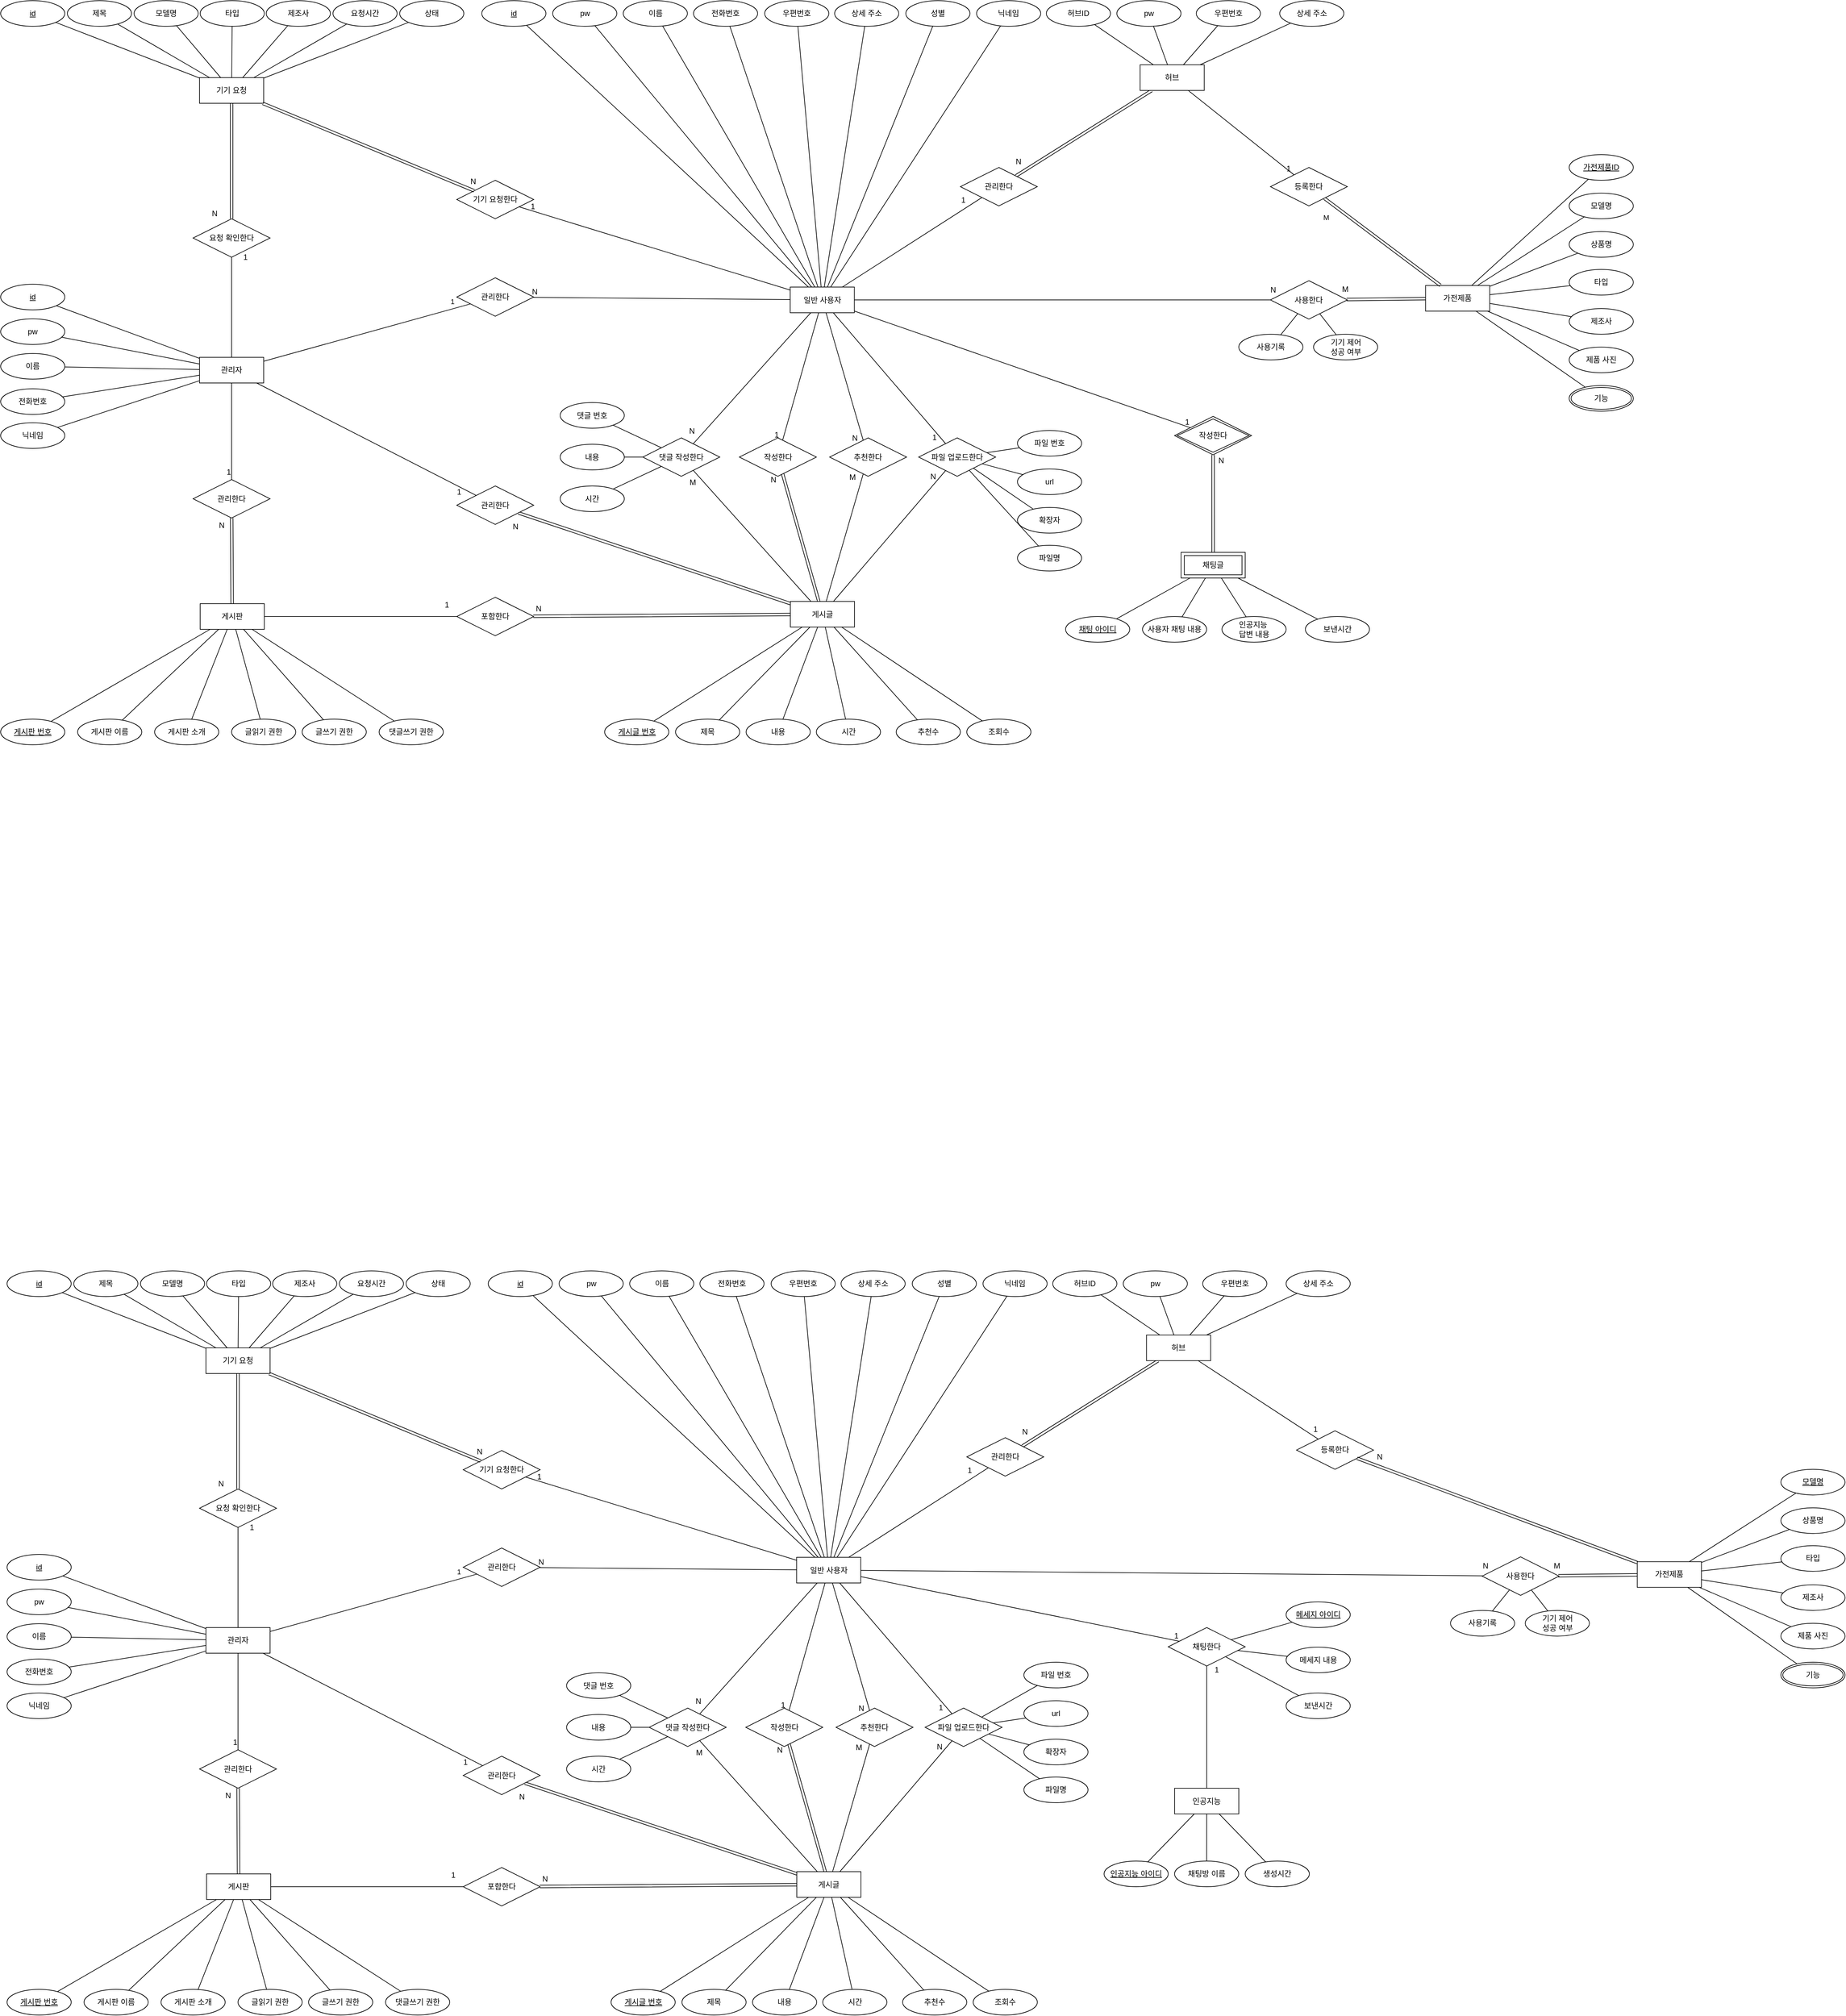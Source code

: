 <mxfile version="24.3.1" type="github">
  <diagram id="R2lEEEUBdFMjLlhIrx00" name="Page-1">
    <mxGraphModel dx="2643" dy="2065" grid="1" gridSize="10" guides="1" tooltips="1" connect="1" arrows="1" fold="1" page="1" pageScale="1" pageWidth="850" pageHeight="1100" math="0" shadow="0" extFonts="Permanent Marker^https://fonts.googleapis.com/css?family=Permanent+Marker">
      <root>
        <mxCell id="0" />
        <mxCell id="1" parent="0" />
        <mxCell id="mXS99gn0RcQRHisVkZVA-2" value="일반 사용자" style="whiteSpace=wrap;html=1;align=center;" parent="1" vertex="1">
          <mxGeometry x="710.74" y="2266.5" width="100" height="40" as="geometry" />
        </mxCell>
        <mxCell id="mXS99gn0RcQRHisVkZVA-3" value="id" style="ellipse;whiteSpace=wrap;html=1;align=center;fontStyle=4;" parent="1" vertex="1">
          <mxGeometry x="230" y="1820" width="100" height="40" as="geometry" />
        </mxCell>
        <mxCell id="mXS99gn0RcQRHisVkZVA-4" value="pw" style="ellipse;whiteSpace=wrap;html=1;align=center;" parent="1" vertex="1">
          <mxGeometry x="340.51" y="1820" width="100" height="40" as="geometry" />
        </mxCell>
        <mxCell id="mXS99gn0RcQRHisVkZVA-5" value="이름" style="ellipse;whiteSpace=wrap;html=1;align=center;" parent="1" vertex="1">
          <mxGeometry x="450.51" y="1820" width="100" height="40" as="geometry" />
        </mxCell>
        <mxCell id="mXS99gn0RcQRHisVkZVA-6" value="전화번호" style="ellipse;whiteSpace=wrap;html=1;align=center;" parent="1" vertex="1">
          <mxGeometry x="560.0" y="1820" width="100" height="40" as="geometry" />
        </mxCell>
        <mxCell id="mXS99gn0RcQRHisVkZVA-7" value="성별" style="ellipse;whiteSpace=wrap;html=1;align=center;" parent="1" vertex="1">
          <mxGeometry x="890.99" y="1820" width="100" height="40" as="geometry" />
        </mxCell>
        <mxCell id="mXS99gn0RcQRHisVkZVA-8" value="우편번호" style="ellipse;whiteSpace=wrap;html=1;align=center;" parent="1" vertex="1">
          <mxGeometry x="1343.75" y="1820" width="100" height="40" as="geometry" />
        </mxCell>
        <mxCell id="mXS99gn0RcQRHisVkZVA-9" value="상세 주소" style="ellipse;whiteSpace=wrap;html=1;align=center;" parent="1" vertex="1">
          <mxGeometry x="1473.75" y="1820" width="100" height="40" as="geometry" />
        </mxCell>
        <mxCell id="mXS99gn0RcQRHisVkZVA-10" value="" style="endArrow=none;html=1;rounded=0;" parent="1" source="mXS99gn0RcQRHisVkZVA-3" target="mXS99gn0RcQRHisVkZVA-2" edge="1">
          <mxGeometry relative="1" as="geometry">
            <mxPoint x="471" y="2212" as="sourcePoint" />
            <mxPoint x="231" y="2285" as="targetPoint" />
          </mxGeometry>
        </mxCell>
        <mxCell id="mXS99gn0RcQRHisVkZVA-11" value="" style="endArrow=none;html=1;rounded=0;" parent="1" source="mXS99gn0RcQRHisVkZVA-4" target="mXS99gn0RcQRHisVkZVA-2" edge="1">
          <mxGeometry relative="1" as="geometry">
            <mxPoint x="775" y="2215" as="sourcePoint" />
            <mxPoint x="954" y="2290" as="targetPoint" />
          </mxGeometry>
        </mxCell>
        <mxCell id="mXS99gn0RcQRHisVkZVA-12" value="" style="endArrow=none;html=1;rounded=0;" parent="1" source="mXS99gn0RcQRHisVkZVA-5" target="mXS99gn0RcQRHisVkZVA-2" edge="1">
          <mxGeometry relative="1" as="geometry">
            <mxPoint x="785" y="2225" as="sourcePoint" />
            <mxPoint x="964" y="2300" as="targetPoint" />
          </mxGeometry>
        </mxCell>
        <mxCell id="mXS99gn0RcQRHisVkZVA-13" value="" style="endArrow=none;html=1;rounded=0;" parent="1" source="mXS99gn0RcQRHisVkZVA-8" target="mXS99gn0RcQRHisVkZVA-164" edge="1">
          <mxGeometry relative="1" as="geometry">
            <mxPoint x="1499.74" y="2223.39" as="sourcePoint" />
            <mxPoint x="1320.833" y="1940" as="targetPoint" />
          </mxGeometry>
        </mxCell>
        <mxCell id="mXS99gn0RcQRHisVkZVA-14" value="" style="endArrow=none;html=1;rounded=0;" parent="1" source="mXS99gn0RcQRHisVkZVA-9" target="mXS99gn0RcQRHisVkZVA-164" edge="1">
          <mxGeometry relative="1" as="geometry">
            <mxPoint x="1509.74" y="2233.39" as="sourcePoint" />
            <mxPoint x="1342.5" y="1940" as="targetPoint" />
          </mxGeometry>
        </mxCell>
        <mxCell id="mXS99gn0RcQRHisVkZVA-15" value="" style="endArrow=none;html=1;rounded=0;" parent="1" source="mXS99gn0RcQRHisVkZVA-6" target="mXS99gn0RcQRHisVkZVA-2" edge="1">
          <mxGeometry relative="1" as="geometry">
            <mxPoint x="815" y="2255" as="sourcePoint" />
            <mxPoint x="994" y="2330" as="targetPoint" />
          </mxGeometry>
        </mxCell>
        <mxCell id="mXS99gn0RcQRHisVkZVA-16" value="" style="endArrow=none;html=1;rounded=0;" parent="1" source="mXS99gn0RcQRHisVkZVA-7" target="mXS99gn0RcQRHisVkZVA-2" edge="1">
          <mxGeometry relative="1" as="geometry">
            <mxPoint x="825" y="2265" as="sourcePoint" />
            <mxPoint x="1004" y="2340" as="targetPoint" />
          </mxGeometry>
        </mxCell>
        <mxCell id="mXS99gn0RcQRHisVkZVA-17" value="닉네임" style="ellipse;whiteSpace=wrap;html=1;align=center;" parent="1" vertex="1">
          <mxGeometry x="1001.26" y="1820" width="100" height="40" as="geometry" />
        </mxCell>
        <mxCell id="mXS99gn0RcQRHisVkZVA-18" value="" style="endArrow=none;html=1;rounded=0;" parent="1" source="mXS99gn0RcQRHisVkZVA-17" target="mXS99gn0RcQRHisVkZVA-2" edge="1">
          <mxGeometry relative="1" as="geometry">
            <mxPoint x="1477" y="2209" as="sourcePoint" />
            <mxPoint x="1051" y="2299" as="targetPoint" />
          </mxGeometry>
        </mxCell>
        <mxCell id="mXS99gn0RcQRHisVkZVA-19" value="게시글" style="whiteSpace=wrap;html=1;align=center;" parent="1" vertex="1">
          <mxGeometry x="711" y="2756.5" width="100" height="40" as="geometry" />
        </mxCell>
        <mxCell id="mXS99gn0RcQRHisVkZVA-20" value="" style="endArrow=none;html=1;rounded=0;" parent="1" source="mXS99gn0RcQRHisVkZVA-99" target="mXS99gn0RcQRHisVkZVA-19" edge="1">
          <mxGeometry relative="1" as="geometry">
            <mxPoint x="421" y="2702" as="sourcePoint" />
            <mxPoint x="181" y="2775" as="targetPoint" />
          </mxGeometry>
        </mxCell>
        <mxCell id="mXS99gn0RcQRHisVkZVA-21" value="" style="endArrow=none;html=1;rounded=0;" parent="1" source="mXS99gn0RcQRHisVkZVA-94" target="mXS99gn0RcQRHisVkZVA-19" edge="1">
          <mxGeometry relative="1" as="geometry">
            <mxPoint x="735" y="2715" as="sourcePoint" />
            <mxPoint x="914" y="2790" as="targetPoint" />
          </mxGeometry>
        </mxCell>
        <mxCell id="mXS99gn0RcQRHisVkZVA-22" value="" style="endArrow=none;html=1;rounded=0;" parent="1" source="mXS99gn0RcQRHisVkZVA-95" target="mXS99gn0RcQRHisVkZVA-19" edge="1">
          <mxGeometry relative="1" as="geometry">
            <mxPoint x="765" y="2745" as="sourcePoint" />
            <mxPoint x="944" y="2820" as="targetPoint" />
          </mxGeometry>
        </mxCell>
        <mxCell id="mXS99gn0RcQRHisVkZVA-23" value="" style="endArrow=none;html=1;rounded=0;" parent="1" source="mXS99gn0RcQRHisVkZVA-96" target="mXS99gn0RcQRHisVkZVA-19" edge="1">
          <mxGeometry relative="1" as="geometry">
            <mxPoint x="1122" y="2706" as="sourcePoint" />
            <mxPoint x="987" y="2780" as="targetPoint" />
          </mxGeometry>
        </mxCell>
        <mxCell id="mXS99gn0RcQRHisVkZVA-24" value="" style="endArrow=none;html=1;rounded=0;" parent="1" source="mXS99gn0RcQRHisVkZVA-97" target="mXS99gn0RcQRHisVkZVA-19" edge="1">
          <mxGeometry relative="1" as="geometry">
            <mxPoint x="1262" y="2713" as="sourcePoint" />
            <mxPoint x="1011" y="2794" as="targetPoint" />
          </mxGeometry>
        </mxCell>
        <mxCell id="mXS99gn0RcQRHisVkZVA-25" value="" style="endArrow=none;html=1;rounded=0;" parent="1" source="mXS99gn0RcQRHisVkZVA-98" target="mXS99gn0RcQRHisVkZVA-19" edge="1">
          <mxGeometry relative="1" as="geometry">
            <mxPoint x="1505" y="2698" as="sourcePoint" />
            <mxPoint x="1001" y="2791" as="targetPoint" />
          </mxGeometry>
        </mxCell>
        <mxCell id="mXS99gn0RcQRHisVkZVA-26" value="" style="endArrow=none;html=1;rounded=0;" parent="1" source="mXS99gn0RcQRHisVkZVA-2" target="mXS99gn0RcQRHisVkZVA-92" edge="1">
          <mxGeometry relative="1" as="geometry">
            <mxPoint x="411" y="2370" as="sourcePoint" />
            <mxPoint x="571" y="2370" as="targetPoint" />
          </mxGeometry>
        </mxCell>
        <mxCell id="mXS99gn0RcQRHisVkZVA-27" value="N" style="resizable=0;html=1;whiteSpace=wrap;align=right;verticalAlign=bottom;" parent="mXS99gn0RcQRHisVkZVA-26" connectable="0" vertex="1">
          <mxGeometry x="1" relative="1" as="geometry">
            <mxPoint x="10" y="-7" as="offset" />
          </mxGeometry>
        </mxCell>
        <mxCell id="mXS99gn0RcQRHisVkZVA-28" value="" style="endArrow=none;html=1;rounded=0;" parent="1" source="mXS99gn0RcQRHisVkZVA-164" target="mXS99gn0RcQRHisVkZVA-165" edge="1">
          <mxGeometry relative="1" as="geometry">
            <mxPoint x="1305.58" y="1980" as="sourcePoint" />
            <mxPoint x="1301.754" y="2090.432" as="targetPoint" />
          </mxGeometry>
        </mxCell>
        <mxCell id="mXS99gn0RcQRHisVkZVA-29" value="1" style="resizable=0;html=1;whiteSpace=wrap;align=right;verticalAlign=bottom;" parent="mXS99gn0RcQRHisVkZVA-28" connectable="0" vertex="1">
          <mxGeometry x="1" relative="1" as="geometry">
            <mxPoint x="1" y="-7" as="offset" />
          </mxGeometry>
        </mxCell>
        <mxCell id="mXS99gn0RcQRHisVkZVA-30" value="" style="endArrow=none;html=1;rounded=0;" parent="1" source="mXS99gn0RcQRHisVkZVA-2" target="mXS99gn0RcQRHisVkZVA-74" edge="1">
          <mxGeometry relative="1" as="geometry">
            <mxPoint x="621" y="2396.5" as="sourcePoint" />
            <mxPoint x="781" y="2396.5" as="targetPoint" />
          </mxGeometry>
        </mxCell>
        <mxCell id="mXS99gn0RcQRHisVkZVA-31" value="N" style="resizable=0;html=1;whiteSpace=wrap;align=right;verticalAlign=bottom;" parent="mXS99gn0RcQRHisVkZVA-30" connectable="0" vertex="1">
          <mxGeometry x="1" relative="1" as="geometry">
            <mxPoint x="9" as="offset" />
          </mxGeometry>
        </mxCell>
        <mxCell id="mXS99gn0RcQRHisVkZVA-32" value="1" style="endArrow=none;html=1;rounded=0;" parent="1" source="mXS99gn0RcQRHisVkZVA-100" target="mXS99gn0RcQRHisVkZVA-74" edge="1">
          <mxGeometry x="0.843" y="11" relative="1" as="geometry">
            <mxPoint x="621" y="2396.5" as="sourcePoint" />
            <mxPoint x="781" y="2396.5" as="targetPoint" />
            <mxPoint as="offset" />
          </mxGeometry>
        </mxCell>
        <mxCell id="mXS99gn0RcQRHisVkZVA-33" value="1" style="resizable=0;html=1;whiteSpace=wrap;align=right;verticalAlign=bottom;" parent="mXS99gn0RcQRHisVkZVA-32" connectable="0" vertex="1">
          <mxGeometry x="1" relative="1" as="geometry">
            <mxPoint x="-1" y="1" as="offset" />
          </mxGeometry>
        </mxCell>
        <mxCell id="mXS99gn0RcQRHisVkZVA-34" value="작성한다" style="shape=rhombus;perimeter=rhombusPerimeter;whiteSpace=wrap;html=1;align=center;" parent="1" vertex="1">
          <mxGeometry x="631.51" y="2501.5" width="120" height="60" as="geometry" />
        </mxCell>
        <mxCell id="mXS99gn0RcQRHisVkZVA-35" value="추천한다" style="shape=rhombus;perimeter=rhombusPerimeter;whiteSpace=wrap;html=1;align=center;" parent="1" vertex="1">
          <mxGeometry x="772.19" y="2501.5" width="120" height="60" as="geometry" />
        </mxCell>
        <mxCell id="mXS99gn0RcQRHisVkZVA-36" value="관리한다" style="shape=rhombus;perimeter=rhombusPerimeter;whiteSpace=wrap;html=1;align=center;" parent="1" vertex="1">
          <mxGeometry x="-220" y="2566.5" width="120" height="60" as="geometry" />
        </mxCell>
        <mxCell id="mXS99gn0RcQRHisVkZVA-37" value="" style="endArrow=none;html=1;rounded=0;" parent="1" source="mXS99gn0RcQRHisVkZVA-19" target="mXS99gn0RcQRHisVkZVA-35" edge="1">
          <mxGeometry relative="1" as="geometry">
            <mxPoint x="391" y="2586.5" as="sourcePoint" />
            <mxPoint x="551" y="2586.5" as="targetPoint" />
          </mxGeometry>
        </mxCell>
        <mxCell id="mXS99gn0RcQRHisVkZVA-38" value="M" style="resizable=0;html=1;whiteSpace=wrap;align=right;verticalAlign=bottom;" parent="mXS99gn0RcQRHisVkZVA-37" connectable="0" vertex="1">
          <mxGeometry x="1" relative="1" as="geometry">
            <mxPoint x="-10" y="14" as="offset" />
          </mxGeometry>
        </mxCell>
        <mxCell id="mXS99gn0RcQRHisVkZVA-39" value="" style="endArrow=none;html=1;rounded=0;" parent="1" source="mXS99gn0RcQRHisVkZVA-2" target="mXS99gn0RcQRHisVkZVA-35" edge="1">
          <mxGeometry relative="1" as="geometry">
            <mxPoint x="391" y="2586.5" as="sourcePoint" />
            <mxPoint x="551" y="2586.5" as="targetPoint" />
          </mxGeometry>
        </mxCell>
        <mxCell id="mXS99gn0RcQRHisVkZVA-40" value="N" style="resizable=0;html=1;whiteSpace=wrap;align=right;verticalAlign=bottom;" parent="mXS99gn0RcQRHisVkZVA-39" connectable="0" vertex="1">
          <mxGeometry x="1" relative="1" as="geometry">
            <mxPoint x="-7" y="5" as="offset" />
          </mxGeometry>
        </mxCell>
        <mxCell id="mXS99gn0RcQRHisVkZVA-41" value="" style="endArrow=none;html=1;rounded=0;" parent="1" source="mXS99gn0RcQRHisVkZVA-2" target="mXS99gn0RcQRHisVkZVA-34" edge="1">
          <mxGeometry relative="1" as="geometry">
            <mxPoint x="391" y="2586.5" as="sourcePoint" />
            <mxPoint x="551" y="2586.5" as="targetPoint" />
          </mxGeometry>
        </mxCell>
        <mxCell id="mXS99gn0RcQRHisVkZVA-42" value="1" style="resizable=0;html=1;whiteSpace=wrap;align=right;verticalAlign=bottom;" parent="mXS99gn0RcQRHisVkZVA-41" connectable="0" vertex="1">
          <mxGeometry x="1" relative="1" as="geometry">
            <mxPoint x="-4" as="offset" />
          </mxGeometry>
        </mxCell>
        <mxCell id="mXS99gn0RcQRHisVkZVA-43" value="" style="shape=link;html=1;rounded=0;" parent="1" source="mXS99gn0RcQRHisVkZVA-19" target="mXS99gn0RcQRHisVkZVA-34" edge="1">
          <mxGeometry relative="1" as="geometry">
            <mxPoint x="391" y="2586.5" as="sourcePoint" />
            <mxPoint x="551" y="2586.5" as="targetPoint" />
          </mxGeometry>
        </mxCell>
        <mxCell id="mXS99gn0RcQRHisVkZVA-44" value="N" style="resizable=0;html=1;whiteSpace=wrap;align=right;verticalAlign=bottom;" parent="mXS99gn0RcQRHisVkZVA-43" connectable="0" vertex="1">
          <mxGeometry x="1" relative="1" as="geometry">
            <mxPoint x="-8" y="18" as="offset" />
          </mxGeometry>
        </mxCell>
        <mxCell id="mXS99gn0RcQRHisVkZVA-45" value="" style="endArrow=none;html=1;rounded=0;" parent="1" source="mXS99gn0RcQRHisVkZVA-100" target="mXS99gn0RcQRHisVkZVA-36" edge="1">
          <mxGeometry relative="1" as="geometry">
            <mxPoint x="754" y="2316.5" as="sourcePoint" />
            <mxPoint x="579" y="2525.5" as="targetPoint" />
          </mxGeometry>
        </mxCell>
        <mxCell id="mXS99gn0RcQRHisVkZVA-46" value="1" style="resizable=0;html=1;whiteSpace=wrap;align=right;verticalAlign=bottom;" parent="mXS99gn0RcQRHisVkZVA-45" connectable="0" vertex="1">
          <mxGeometry x="1" relative="1" as="geometry">
            <mxPoint y="-3" as="offset" />
          </mxGeometry>
        </mxCell>
        <mxCell id="mXS99gn0RcQRHisVkZVA-47" value="" style="shape=link;html=1;rounded=0;" parent="1" source="mXS99gn0RcQRHisVkZVA-115" target="mXS99gn0RcQRHisVkZVA-36" edge="1">
          <mxGeometry relative="1" as="geometry">
            <mxPoint x="460" y="2776.5" as="sourcePoint" />
            <mxPoint x="550" y="2571.5" as="targetPoint" />
          </mxGeometry>
        </mxCell>
        <mxCell id="mXS99gn0RcQRHisVkZVA-48" value="N" style="resizable=0;html=1;whiteSpace=wrap;align=right;verticalAlign=bottom;" parent="mXS99gn0RcQRHisVkZVA-47" connectable="0" vertex="1">
          <mxGeometry x="1" relative="1" as="geometry">
            <mxPoint x="-10" y="20" as="offset" />
          </mxGeometry>
        </mxCell>
        <mxCell id="mXS99gn0RcQRHisVkZVA-49" value="댓글 작성한다" style="shape=rhombus;perimeter=rhombusPerimeter;whiteSpace=wrap;html=1;align=center;" parent="1" vertex="1">
          <mxGeometry x="480.99" y="2501.5" width="120" height="60" as="geometry" />
        </mxCell>
        <mxCell id="mXS99gn0RcQRHisVkZVA-50" value="" style="endArrow=none;html=1;rounded=0;" parent="1" source="mXS99gn0RcQRHisVkZVA-19" target="mXS99gn0RcQRHisVkZVA-49" edge="1">
          <mxGeometry relative="1" as="geometry">
            <mxPoint x="854" y="2846.5" as="sourcePoint" />
            <mxPoint x="971" y="2666.5" as="targetPoint" />
          </mxGeometry>
        </mxCell>
        <mxCell id="mXS99gn0RcQRHisVkZVA-51" value="M" style="resizable=0;html=1;whiteSpace=wrap;align=right;verticalAlign=bottom;" parent="mXS99gn0RcQRHisVkZVA-50" connectable="0" vertex="1">
          <mxGeometry x="1" relative="1" as="geometry">
            <mxPoint x="6" y="27" as="offset" />
          </mxGeometry>
        </mxCell>
        <mxCell id="mXS99gn0RcQRHisVkZVA-52" value="" style="endArrow=none;html=1;rounded=0;" parent="1" source="mXS99gn0RcQRHisVkZVA-2" target="mXS99gn0RcQRHisVkZVA-49" edge="1">
          <mxGeometry relative="1" as="geometry">
            <mxPoint x="971" y="2436.5" as="sourcePoint" />
            <mxPoint x="971" y="2666.5" as="targetPoint" />
          </mxGeometry>
        </mxCell>
        <mxCell id="mXS99gn0RcQRHisVkZVA-53" value="N" style="resizable=0;html=1;whiteSpace=wrap;align=right;verticalAlign=bottom;" parent="mXS99gn0RcQRHisVkZVA-52" connectable="0" vertex="1">
          <mxGeometry x="1" relative="1" as="geometry">
            <mxPoint x="4" y="-11" as="offset" />
          </mxGeometry>
        </mxCell>
        <mxCell id="mXS99gn0RcQRHisVkZVA-54" value="" style="endArrow=none;html=1;rounded=0;" parent="1" source="mXS99gn0RcQRHisVkZVA-19" target="mXS99gn0RcQRHisVkZVA-63" edge="1">
          <mxGeometry relative="1" as="geometry">
            <mxPoint x="1137" y="2890" as="sourcePoint" />
            <mxPoint x="1254" y="2710" as="targetPoint" />
          </mxGeometry>
        </mxCell>
        <mxCell id="mXS99gn0RcQRHisVkZVA-55" value="N" style="resizable=0;html=1;whiteSpace=wrap;align=right;verticalAlign=bottom;" parent="mXS99gn0RcQRHisVkZVA-54" connectable="0" vertex="1">
          <mxGeometry x="1" relative="1" as="geometry">
            <mxPoint x="-13" y="18" as="offset" />
          </mxGeometry>
        </mxCell>
        <mxCell id="mXS99gn0RcQRHisVkZVA-56" value="" style="endArrow=none;html=1;rounded=0;" parent="1" source="mXS99gn0RcQRHisVkZVA-2" target="mXS99gn0RcQRHisVkZVA-63" edge="1">
          <mxGeometry relative="1" as="geometry">
            <mxPoint x="1431" y="2430" as="sourcePoint" />
            <mxPoint x="1254" y="2710" as="targetPoint" />
          </mxGeometry>
        </mxCell>
        <mxCell id="mXS99gn0RcQRHisVkZVA-57" value="1" style="resizable=0;html=1;whiteSpace=wrap;align=right;verticalAlign=bottom;" parent="mXS99gn0RcQRHisVkZVA-56" connectable="0" vertex="1">
          <mxGeometry x="1" relative="1" as="geometry">
            <mxPoint x="-13" y="-1" as="offset" />
          </mxGeometry>
        </mxCell>
        <mxCell id="mXS99gn0RcQRHisVkZVA-58" value="파일 번호" style="ellipse;whiteSpace=wrap;html=1;align=center;" parent="1" vertex="1">
          <mxGeometry x="1065" y="2430" width="100" height="40" as="geometry" />
        </mxCell>
        <mxCell id="mXS99gn0RcQRHisVkZVA-59" value="" style="endArrow=none;html=1;rounded=0;" parent="1" source="mXS99gn0RcQRHisVkZVA-63" target="mXS99gn0RcQRHisVkZVA-58" edge="1">
          <mxGeometry relative="1" as="geometry">
            <mxPoint x="465.33" y="2605" as="sourcePoint" />
            <mxPoint x="625.33" y="2605" as="targetPoint" />
          </mxGeometry>
        </mxCell>
        <mxCell id="mXS99gn0RcQRHisVkZVA-60" value="" style="endArrow=none;html=1;rounded=0;" parent="1" source="mXS99gn0RcQRHisVkZVA-49" target="mXS99gn0RcQRHisVkZVA-71" edge="1">
          <mxGeometry relative="1" as="geometry">
            <mxPoint x="475.59" y="2572.5" as="sourcePoint" />
            <mxPoint x="58.59" y="2591.5" as="targetPoint" />
          </mxGeometry>
        </mxCell>
        <mxCell id="mXS99gn0RcQRHisVkZVA-61" value="" style="endArrow=none;html=1;rounded=0;" parent="1" source="mXS99gn0RcQRHisVkZVA-49" target="mXS99gn0RcQRHisVkZVA-72" edge="1">
          <mxGeometry relative="1" as="geometry">
            <mxPoint x="479.59" y="2551.5" as="sourcePoint" />
            <mxPoint x="68.59" y="2601.5" as="targetPoint" />
          </mxGeometry>
        </mxCell>
        <mxCell id="mXS99gn0RcQRHisVkZVA-62" value="" style="endArrow=none;html=1;rounded=0;" parent="1" source="mXS99gn0RcQRHisVkZVA-49" target="mXS99gn0RcQRHisVkZVA-73" edge="1">
          <mxGeometry relative="1" as="geometry">
            <mxPoint x="463.59" y="2544.5" as="sourcePoint" />
            <mxPoint x="78.59" y="2611.5" as="targetPoint" />
          </mxGeometry>
        </mxCell>
        <mxCell id="mXS99gn0RcQRHisVkZVA-63" value="파일 업로드한다" style="shape=rhombus;perimeter=rhombusPerimeter;whiteSpace=wrap;html=1;align=center;" parent="1" vertex="1">
          <mxGeometry x="910.99" y="2501.5" width="120" height="60" as="geometry" />
        </mxCell>
        <mxCell id="mXS99gn0RcQRHisVkZVA-64" value="url" style="ellipse;whiteSpace=wrap;html=1;align=center;" parent="1" vertex="1">
          <mxGeometry x="1065" y="2490" width="100" height="40" as="geometry" />
        </mxCell>
        <mxCell id="mXS99gn0RcQRHisVkZVA-65" value="" style="endArrow=none;html=1;rounded=0;" parent="1" source="mXS99gn0RcQRHisVkZVA-63" target="mXS99gn0RcQRHisVkZVA-64" edge="1">
          <mxGeometry relative="1" as="geometry">
            <mxPoint x="455.33" y="2595" as="sourcePoint" />
            <mxPoint x="615.33" y="2595" as="targetPoint" />
          </mxGeometry>
        </mxCell>
        <mxCell id="mXS99gn0RcQRHisVkZVA-66" value="확장자" style="ellipse;whiteSpace=wrap;html=1;align=center;" parent="1" vertex="1">
          <mxGeometry x="1065" y="2550" width="100" height="40" as="geometry" />
        </mxCell>
        <mxCell id="mXS99gn0RcQRHisVkZVA-67" value="" style="endArrow=none;html=1;rounded=0;" parent="1" source="mXS99gn0RcQRHisVkZVA-63" target="mXS99gn0RcQRHisVkZVA-66" edge="1">
          <mxGeometry relative="1" as="geometry">
            <mxPoint x="445.33" y="2585" as="sourcePoint" />
            <mxPoint x="605.33" y="2585" as="targetPoint" />
          </mxGeometry>
        </mxCell>
        <mxCell id="mXS99gn0RcQRHisVkZVA-68" value="파일명" style="ellipse;whiteSpace=wrap;html=1;align=center;" parent="1" vertex="1">
          <mxGeometry x="1065" y="2609" width="100" height="40" as="geometry" />
        </mxCell>
        <mxCell id="mXS99gn0RcQRHisVkZVA-69" value="" style="endArrow=none;html=1;rounded=0;" parent="1" source="mXS99gn0RcQRHisVkZVA-63" target="mXS99gn0RcQRHisVkZVA-68" edge="1">
          <mxGeometry relative="1" as="geometry">
            <mxPoint x="435.33" y="2575" as="sourcePoint" />
            <mxPoint x="595.33" y="2575" as="targetPoint" />
          </mxGeometry>
        </mxCell>
        <mxCell id="mXS99gn0RcQRHisVkZVA-70" value="" style="endArrow=none;html=1;rounded=0;" parent="1" source="mXS99gn0RcQRHisVkZVA-92" target="mXS99gn0RcQRHisVkZVA-93" edge="1">
          <mxGeometry relative="1" as="geometry">
            <mxPoint x="1839.26" y="2319.83" as="sourcePoint" />
            <mxPoint x="1855.277" y="2359.71" as="targetPoint" />
          </mxGeometry>
        </mxCell>
        <mxCell id="mXS99gn0RcQRHisVkZVA-71" value="시간" style="ellipse;whiteSpace=wrap;html=1;align=center;" parent="1" vertex="1">
          <mxGeometry x="352.19" y="2576.5" width="100" height="40" as="geometry" />
        </mxCell>
        <mxCell id="mXS99gn0RcQRHisVkZVA-72" value="내용" style="ellipse;whiteSpace=wrap;html=1;align=center;" parent="1" vertex="1">
          <mxGeometry x="352.19" y="2511.5" width="100" height="40" as="geometry" />
        </mxCell>
        <mxCell id="mXS99gn0RcQRHisVkZVA-73" value="댓글 번호" style="ellipse;whiteSpace=wrap;html=1;align=center;" parent="1" vertex="1">
          <mxGeometry x="352.19" y="2446.5" width="100" height="40" as="geometry" />
        </mxCell>
        <mxCell id="mXS99gn0RcQRHisVkZVA-74" value="관리한다" style="shape=rhombus;perimeter=rhombusPerimeter;whiteSpace=wrap;html=1;align=center;" parent="1" vertex="1">
          <mxGeometry x="191" y="2252" width="120" height="60" as="geometry" />
        </mxCell>
        <mxCell id="mXS99gn0RcQRHisVkZVA-75" value="가전제품" style="whiteSpace=wrap;html=1;align=center;verticalAlign=middle;" parent="1" vertex="1">
          <mxGeometry x="2021.15" y="2273.33" width="100" height="40" as="geometry" />
        </mxCell>
        <mxCell id="mXS99gn0RcQRHisVkZVA-76" value="타입" style="ellipse;whiteSpace=wrap;html=1;align=center;" parent="1" vertex="1">
          <mxGeometry x="2245" y="2248.33" width="100" height="40" as="geometry" />
        </mxCell>
        <mxCell id="mXS99gn0RcQRHisVkZVA-77" value="제조사" style="ellipse;whiteSpace=wrap;html=1;align=center;" parent="1" vertex="1">
          <mxGeometry x="2245" y="2309.33" width="100" height="40" as="geometry" />
        </mxCell>
        <mxCell id="mXS99gn0RcQRHisVkZVA-78" value="" style="endArrow=none;html=1;rounded=0;" parent="1" source="mXS99gn0RcQRHisVkZVA-75" target="mXS99gn0RcQRHisVkZVA-86" edge="1">
          <mxGeometry relative="1" as="geometry">
            <mxPoint x="2181.15" y="2363.33" as="sourcePoint" />
            <mxPoint x="2341.15" y="2363.33" as="targetPoint" />
          </mxGeometry>
        </mxCell>
        <mxCell id="mXS99gn0RcQRHisVkZVA-79" value="" style="endArrow=none;html=1;rounded=0;" parent="1" source="mXS99gn0RcQRHisVkZVA-89" target="mXS99gn0RcQRHisVkZVA-75" edge="1">
          <mxGeometry relative="1" as="geometry">
            <mxPoint x="2181.15" y="2363.33" as="sourcePoint" />
            <mxPoint x="2341.15" y="2363.33" as="targetPoint" />
          </mxGeometry>
        </mxCell>
        <mxCell id="mXS99gn0RcQRHisVkZVA-80" value="" style="endArrow=none;html=1;rounded=0;" parent="1" source="mXS99gn0RcQRHisVkZVA-76" target="mXS99gn0RcQRHisVkZVA-75" edge="1">
          <mxGeometry relative="1" as="geometry">
            <mxPoint x="1921.15" y="2219.33" as="sourcePoint" />
            <mxPoint x="2043.15" y="2283.33" as="targetPoint" />
          </mxGeometry>
        </mxCell>
        <mxCell id="mXS99gn0RcQRHisVkZVA-81" value="" style="endArrow=none;html=1;rounded=0;" parent="1" source="mXS99gn0RcQRHisVkZVA-77" target="mXS99gn0RcQRHisVkZVA-75" edge="1">
          <mxGeometry relative="1" as="geometry">
            <mxPoint x="1931.15" y="2229.33" as="sourcePoint" />
            <mxPoint x="2053.15" y="2293.33" as="targetPoint" />
          </mxGeometry>
        </mxCell>
        <mxCell id="mXS99gn0RcQRHisVkZVA-82" value="" style="endArrow=none;html=1;rounded=0;" parent="1" source="mXS99gn0RcQRHisVkZVA-90" target="mXS99gn0RcQRHisVkZVA-75" edge="1">
          <mxGeometry relative="1" as="geometry">
            <mxPoint x="1941.15" y="2239.33" as="sourcePoint" />
            <mxPoint x="2063.15" y="2303.33" as="targetPoint" />
          </mxGeometry>
        </mxCell>
        <mxCell id="mXS99gn0RcQRHisVkZVA-83" value="" style="endArrow=none;html=1;rounded=0;" parent="1" source="mXS99gn0RcQRHisVkZVA-91" target="mXS99gn0RcQRHisVkZVA-75" edge="1">
          <mxGeometry relative="1" as="geometry">
            <mxPoint x="2269.986" y="2432.013" as="sourcePoint" />
            <mxPoint x="2471.15" y="2373.33" as="targetPoint" />
          </mxGeometry>
        </mxCell>
        <mxCell id="mXS99gn0RcQRHisVkZVA-86" value="상품명" style="ellipse;whiteSpace=wrap;html=1;align=center;" parent="1" vertex="1">
          <mxGeometry x="2245" y="2189.33" width="100" height="40" as="geometry" />
        </mxCell>
        <mxCell id="mXS99gn0RcQRHisVkZVA-87" value="" style="shape=link;html=1;rounded=0;" parent="1" source="mXS99gn0RcQRHisVkZVA-92" target="mXS99gn0RcQRHisVkZVA-75" edge="1">
          <mxGeometry relative="1" as="geometry">
            <mxPoint x="1899.26" y="2289.83" as="sourcePoint" />
            <mxPoint x="2515.41" y="2369.83" as="targetPoint" />
          </mxGeometry>
        </mxCell>
        <mxCell id="mXS99gn0RcQRHisVkZVA-88" value="M" style="resizable=0;html=1;whiteSpace=wrap;align=left;verticalAlign=bottom;" parent="mXS99gn0RcQRHisVkZVA-87" connectable="0" vertex="1">
          <mxGeometry x="-1" relative="1" as="geometry">
            <mxPoint x="-9" y="-7" as="offset" />
          </mxGeometry>
        </mxCell>
        <mxCell id="mXS99gn0RcQRHisVkZVA-89" value="모델명" style="ellipse;whiteSpace=wrap;html=1;align=center;fontStyle=4;" parent="1" vertex="1">
          <mxGeometry x="2245" y="2129.33" width="100" height="40" as="geometry" />
        </mxCell>
        <mxCell id="mXS99gn0RcQRHisVkZVA-90" value="제품 사진" style="ellipse;whiteSpace=wrap;html=1;align=center;" parent="1" vertex="1">
          <mxGeometry x="2245" y="2369.33" width="100" height="40" as="geometry" />
        </mxCell>
        <mxCell id="mXS99gn0RcQRHisVkZVA-91" value="기능" style="ellipse;shape=doubleEllipse;margin=3;whiteSpace=wrap;html=1;align=center;" parent="1" vertex="1">
          <mxGeometry x="2245" y="2430" width="100" height="40" as="geometry" />
        </mxCell>
        <mxCell id="mXS99gn0RcQRHisVkZVA-92" value="사용한다" style="shape=rhombus;perimeter=rhombusPerimeter;whiteSpace=wrap;html=1;align=center;" parent="1" vertex="1">
          <mxGeometry x="1779.26" y="2265.83" width="120" height="60" as="geometry" />
        </mxCell>
        <mxCell id="mXS99gn0RcQRHisVkZVA-93" value="사용기록" style="ellipse;whiteSpace=wrap;html=1;align=center;" parent="1" vertex="1">
          <mxGeometry x="1730" y="2349.33" width="100" height="40" as="geometry" />
        </mxCell>
        <mxCell id="mXS99gn0RcQRHisVkZVA-94" value="제목" style="ellipse;whiteSpace=wrap;html=1;align=center;" parent="1" vertex="1">
          <mxGeometry x="532.02" y="2940" width="100" height="40" as="geometry" />
        </mxCell>
        <mxCell id="mXS99gn0RcQRHisVkZVA-95" value="내용" style="ellipse;whiteSpace=wrap;html=1;align=center;" parent="1" vertex="1">
          <mxGeometry x="642.02" y="2940" width="100" height="40" as="geometry" />
        </mxCell>
        <mxCell id="mXS99gn0RcQRHisVkZVA-96" value="시간" style="ellipse;whiteSpace=wrap;html=1;align=center;" parent="1" vertex="1">
          <mxGeometry x="751.51" y="2940" width="100" height="40" as="geometry" />
        </mxCell>
        <mxCell id="mXS99gn0RcQRHisVkZVA-97" value="추천수" style="ellipse;whiteSpace=wrap;html=1;align=center;" parent="1" vertex="1">
          <mxGeometry x="875.99" y="2940" width="100" height="40" as="geometry" />
        </mxCell>
        <mxCell id="mXS99gn0RcQRHisVkZVA-98" value="조회수" style="ellipse;whiteSpace=wrap;html=1;align=center;" parent="1" vertex="1">
          <mxGeometry x="985.99" y="2940" width="100" height="40" as="geometry" />
        </mxCell>
        <mxCell id="mXS99gn0RcQRHisVkZVA-99" value="게시글 번호" style="ellipse;whiteSpace=wrap;html=1;align=center;fontStyle=4;" parent="1" vertex="1">
          <mxGeometry x="421.51" y="2940" width="100" height="40" as="geometry" />
        </mxCell>
        <mxCell id="mXS99gn0RcQRHisVkZVA-100" value="관리자" style="whiteSpace=wrap;html=1;align=center;" parent="1" vertex="1">
          <mxGeometry x="-210" y="2376" width="100" height="40" as="geometry" />
        </mxCell>
        <mxCell id="mXS99gn0RcQRHisVkZVA-101" value="id" style="ellipse;whiteSpace=wrap;html=1;align=center;fontStyle=4;" parent="1" vertex="1">
          <mxGeometry x="-520" y="2262" width="100" height="40" as="geometry" />
        </mxCell>
        <mxCell id="mXS99gn0RcQRHisVkZVA-102" value="pw" style="ellipse;whiteSpace=wrap;html=1;align=center;" parent="1" vertex="1">
          <mxGeometry x="-520" y="2316" width="100" height="40" as="geometry" />
        </mxCell>
        <mxCell id="mXS99gn0RcQRHisVkZVA-103" value="이름" style="ellipse;whiteSpace=wrap;html=1;align=center;" parent="1" vertex="1">
          <mxGeometry x="-520" y="2370" width="100" height="40" as="geometry" />
        </mxCell>
        <mxCell id="mXS99gn0RcQRHisVkZVA-104" value="전화번호" style="ellipse;whiteSpace=wrap;html=1;align=center;" parent="1" vertex="1">
          <mxGeometry x="-520" y="2425" width="100" height="40" as="geometry" />
        </mxCell>
        <mxCell id="mXS99gn0RcQRHisVkZVA-105" value="닉네임" style="ellipse;whiteSpace=wrap;html=1;align=center;" parent="1" vertex="1">
          <mxGeometry x="-520" y="2478" width="100" height="40" as="geometry" />
        </mxCell>
        <mxCell id="mXS99gn0RcQRHisVkZVA-106" value="" style="endArrow=none;html=1;rounded=0;" parent="1" source="mXS99gn0RcQRHisVkZVA-101" target="mXS99gn0RcQRHisVkZVA-100" edge="1">
          <mxGeometry width="50" height="50" relative="1" as="geometry">
            <mxPoint x="-290" y="2321" as="sourcePoint" />
            <mxPoint x="-240" y="2271" as="targetPoint" />
          </mxGeometry>
        </mxCell>
        <mxCell id="mXS99gn0RcQRHisVkZVA-107" value="" style="endArrow=none;html=1;rounded=0;" parent="1" source="mXS99gn0RcQRHisVkZVA-102" target="mXS99gn0RcQRHisVkZVA-100" edge="1">
          <mxGeometry width="50" height="50" relative="1" as="geometry">
            <mxPoint x="-355" y="2305" as="sourcePoint" />
            <mxPoint x="-198" y="2371" as="targetPoint" />
          </mxGeometry>
        </mxCell>
        <mxCell id="mXS99gn0RcQRHisVkZVA-108" value="" style="endArrow=none;html=1;rounded=0;" parent="1" source="mXS99gn0RcQRHisVkZVA-103" target="mXS99gn0RcQRHisVkZVA-100" edge="1">
          <mxGeometry width="50" height="50" relative="1" as="geometry">
            <mxPoint x="-345" y="2315" as="sourcePoint" />
            <mxPoint x="-190" y="2431" as="targetPoint" />
          </mxGeometry>
        </mxCell>
        <mxCell id="mXS99gn0RcQRHisVkZVA-109" value="" style="endArrow=none;html=1;rounded=0;" parent="1" source="mXS99gn0RcQRHisVkZVA-104" target="mXS99gn0RcQRHisVkZVA-100" edge="1">
          <mxGeometry width="50" height="50" relative="1" as="geometry">
            <mxPoint x="-335" y="2325" as="sourcePoint" />
            <mxPoint x="-178" y="2391" as="targetPoint" />
          </mxGeometry>
        </mxCell>
        <mxCell id="mXS99gn0RcQRHisVkZVA-110" value="" style="endArrow=none;html=1;rounded=0;" parent="1" source="mXS99gn0RcQRHisVkZVA-105" target="mXS99gn0RcQRHisVkZVA-100" edge="1">
          <mxGeometry width="50" height="50" relative="1" as="geometry">
            <mxPoint x="-325" y="2335" as="sourcePoint" />
            <mxPoint x="-168" y="2401" as="targetPoint" />
          </mxGeometry>
        </mxCell>
        <mxCell id="mXS99gn0RcQRHisVkZVA-111" value="pw" style="ellipse;whiteSpace=wrap;html=1;align=center;" parent="1" vertex="1">
          <mxGeometry x="1219.9" y="1820" width="100" height="40" as="geometry" />
        </mxCell>
        <mxCell id="mXS99gn0RcQRHisVkZVA-112" value="" style="endArrow=none;html=1;rounded=0;" parent="1" source="mXS99gn0RcQRHisVkZVA-164" target="mXS99gn0RcQRHisVkZVA-111" edge="1">
          <mxGeometry relative="1" as="geometry">
            <mxPoint x="1300.173" y="1940" as="sourcePoint" />
            <mxPoint x="1778.34" y="1603.71" as="targetPoint" />
          </mxGeometry>
        </mxCell>
        <mxCell id="mXS99gn0RcQRHisVkZVA-113" value="기기 제어&lt;div&gt;성공 여부&lt;/div&gt;" style="ellipse;whiteSpace=wrap;html=1;align=center;" parent="1" vertex="1">
          <mxGeometry x="1846.51" y="2349.33" width="100" height="40" as="geometry" />
        </mxCell>
        <mxCell id="mXS99gn0RcQRHisVkZVA-114" value="" style="endArrow=none;html=1;rounded=0;" parent="1" source="mXS99gn0RcQRHisVkZVA-92" target="mXS99gn0RcQRHisVkZVA-113" edge="1">
          <mxGeometry relative="1" as="geometry">
            <mxPoint x="1856" y="2317.33" as="sourcePoint" />
            <mxPoint x="1812" y="2361.33" as="targetPoint" />
          </mxGeometry>
        </mxCell>
        <mxCell id="mXS99gn0RcQRHisVkZVA-115" value="게시&lt;span style=&quot;background-color: initial;&quot;&gt;판&lt;/span&gt;" style="whiteSpace=wrap;html=1;align=center;" parent="1" vertex="1">
          <mxGeometry x="-209" y="2760" width="100" height="40" as="geometry" />
        </mxCell>
        <mxCell id="mXS99gn0RcQRHisVkZVA-116" value="" style="shape=link;html=1;rounded=0;" parent="1" source="mXS99gn0RcQRHisVkZVA-19" target="mXS99gn0RcQRHisVkZVA-118" edge="1">
          <mxGeometry relative="1" as="geometry">
            <mxPoint x="250" y="2900" as="sourcePoint" />
            <mxPoint x="360" y="2830" as="targetPoint" />
          </mxGeometry>
        </mxCell>
        <mxCell id="mXS99gn0RcQRHisVkZVA-117" value="N" style="resizable=0;html=1;whiteSpace=wrap;align=right;verticalAlign=bottom;" parent="mXS99gn0RcQRHisVkZVA-116" connectable="0" vertex="1">
          <mxGeometry x="1" relative="1" as="geometry">
            <mxPoint x="2" y="30" as="offset" />
          </mxGeometry>
        </mxCell>
        <mxCell id="mXS99gn0RcQRHisVkZVA-118" value="관리한다" style="shape=rhombus;perimeter=rhombusPerimeter;whiteSpace=wrap;html=1;align=center;" parent="1" vertex="1">
          <mxGeometry x="191" y="2576.5" width="120" height="60" as="geometry" />
        </mxCell>
        <mxCell id="mXS99gn0RcQRHisVkZVA-119" value="" style="endArrow=none;html=1;rounded=0;" parent="1" source="mXS99gn0RcQRHisVkZVA-100" target="mXS99gn0RcQRHisVkZVA-118" edge="1">
          <mxGeometry relative="1" as="geometry">
            <mxPoint x="241" y="2318" as="sourcePoint" />
            <mxPoint x="61" y="2735" as="targetPoint" />
          </mxGeometry>
        </mxCell>
        <mxCell id="mXS99gn0RcQRHisVkZVA-120" value="1" style="resizable=0;html=1;whiteSpace=wrap;align=right;verticalAlign=bottom;" parent="mXS99gn0RcQRHisVkZVA-119" connectable="0" vertex="1">
          <mxGeometry x="1" relative="1" as="geometry">
            <mxPoint x="-22" y="3" as="offset" />
          </mxGeometry>
        </mxCell>
        <mxCell id="mXS99gn0RcQRHisVkZVA-121" value="포함한다" style="shape=rhombus;perimeter=rhombusPerimeter;whiteSpace=wrap;html=1;align=center;" parent="1" vertex="1">
          <mxGeometry x="191" y="2750" width="120" height="60" as="geometry" />
        </mxCell>
        <mxCell id="mXS99gn0RcQRHisVkZVA-122" value="" style="endArrow=none;html=1;rounded=0;" parent="1" source="mXS99gn0RcQRHisVkZVA-121" target="mXS99gn0RcQRHisVkZVA-115" edge="1">
          <mxGeometry relative="1" as="geometry">
            <mxPoint x="241" y="2318" as="sourcePoint" />
            <mxPoint x="61" y="2735" as="targetPoint" />
          </mxGeometry>
        </mxCell>
        <mxCell id="mXS99gn0RcQRHisVkZVA-123" value="1" style="resizable=0;html=1;whiteSpace=wrap;align=right;verticalAlign=bottom;direction=south;" parent="mXS99gn0RcQRHisVkZVA-122" connectable="0" vertex="1">
          <mxGeometry x="1" relative="1" as="geometry">
            <mxPoint x="289" y="-10" as="offset" />
          </mxGeometry>
        </mxCell>
        <mxCell id="mXS99gn0RcQRHisVkZVA-124" value="" style="shape=link;html=1;rounded=0;" parent="1" source="mXS99gn0RcQRHisVkZVA-19" target="mXS99gn0RcQRHisVkZVA-121" edge="1">
          <mxGeometry relative="1" as="geometry">
            <mxPoint x="721" y="2780" as="sourcePoint" />
            <mxPoint x="408" y="2742" as="targetPoint" />
          </mxGeometry>
        </mxCell>
        <mxCell id="mXS99gn0RcQRHisVkZVA-125" value="N" style="resizable=0;html=1;whiteSpace=wrap;align=right;verticalAlign=bottom;" parent="mXS99gn0RcQRHisVkZVA-124" connectable="0" vertex="1">
          <mxGeometry x="1" relative="1" as="geometry">
            <mxPoint x="14" y="-3" as="offset" />
          </mxGeometry>
        </mxCell>
        <mxCell id="mXS99gn0RcQRHisVkZVA-126" value="" style="endArrow=none;html=1;rounded=0;" parent="1" source="mXS99gn0RcQRHisVkZVA-171" target="mXS99gn0RcQRHisVkZVA-115" edge="1">
          <mxGeometry relative="1" as="geometry">
            <mxPoint x="-239" y="2727.01" as="sourcePoint" />
            <mxPoint x="-580" y="2914.998" as="targetPoint" />
          </mxGeometry>
        </mxCell>
        <mxCell id="mXS99gn0RcQRHisVkZVA-127" value="" style="endArrow=none;html=1;rounded=0;" parent="1" source="mXS99gn0RcQRHisVkZVA-176" target="mXS99gn0RcQRHisVkZVA-115" edge="1">
          <mxGeometry relative="1" as="geometry">
            <mxPoint x="545" y="2725" as="sourcePoint" />
            <mxPoint x="557" y="2807" as="targetPoint" />
          </mxGeometry>
        </mxCell>
        <mxCell id="mXS99gn0RcQRHisVkZVA-128" value="" style="endArrow=none;html=1;rounded=0;" parent="1" source="mXS99gn0RcQRHisVkZVA-174" target="mXS99gn0RcQRHisVkZVA-115" edge="1">
          <mxGeometry relative="1" as="geometry">
            <mxPoint x="-198" y="2971" as="sourcePoint" />
            <mxPoint x="-163" y="2920" as="targetPoint" />
          </mxGeometry>
        </mxCell>
        <mxCell id="mXS99gn0RcQRHisVkZVA-129" value="" style="endArrow=none;html=1;rounded=0;" parent="1" source="mXS99gn0RcQRHisVkZVA-173" target="mXS99gn0RcQRHisVkZVA-115" edge="1">
          <mxGeometry relative="1" as="geometry">
            <mxPoint x="-78" y="2961" as="sourcePoint" />
            <mxPoint x="-27" y="2900" as="targetPoint" />
          </mxGeometry>
        </mxCell>
        <mxCell id="mXS99gn0RcQRHisVkZVA-130" value="" style="endArrow=none;html=1;rounded=0;" parent="1" source="mXS99gn0RcQRHisVkZVA-172" target="mXS99gn0RcQRHisVkZVA-115" edge="1">
          <mxGeometry relative="1" as="geometry">
            <mxPoint x="22" y="2961" as="sourcePoint" />
            <mxPoint x="73" y="2900" as="targetPoint" />
          </mxGeometry>
        </mxCell>
        <mxCell id="mXS99gn0RcQRHisVkZVA-131" value="" style="endArrow=none;html=1;rounded=0;" parent="1" source="mXS99gn0RcQRHisVkZVA-175" target="mXS99gn0RcQRHisVkZVA-115" edge="1">
          <mxGeometry relative="1" as="geometry">
            <mxPoint x="-178" y="3011" as="sourcePoint" />
            <mxPoint x="-127" y="2950" as="targetPoint" />
          </mxGeometry>
        </mxCell>
        <mxCell id="mXS99gn0RcQRHisVkZVA-132" value="기기 요청" style="whiteSpace=wrap;html=1;align=center;" parent="1" vertex="1">
          <mxGeometry x="-210" y="1940" width="100" height="40" as="geometry" />
        </mxCell>
        <mxCell id="mXS99gn0RcQRHisVkZVA-133" value="기기 요청한다" style="shape=rhombus;perimeter=rhombusPerimeter;whiteSpace=wrap;html=1;align=center;" parent="1" vertex="1">
          <mxGeometry x="191" y="2100" width="120" height="60" as="geometry" />
        </mxCell>
        <mxCell id="mXS99gn0RcQRHisVkZVA-134" value="" style="endArrow=none;html=1;rounded=0;" parent="1" source="mXS99gn0RcQRHisVkZVA-2" target="mXS99gn0RcQRHisVkZVA-133" edge="1">
          <mxGeometry relative="1" as="geometry">
            <mxPoint x="620" y="2170" as="sourcePoint" />
            <mxPoint x="780" y="2170" as="targetPoint" />
          </mxGeometry>
        </mxCell>
        <mxCell id="mXS99gn0RcQRHisVkZVA-135" value="1" style="resizable=0;html=1;whiteSpace=wrap;align=right;verticalAlign=bottom;" parent="mXS99gn0RcQRHisVkZVA-134" connectable="0" vertex="1">
          <mxGeometry x="1" relative="1" as="geometry">
            <mxPoint x="26" y="8" as="offset" />
          </mxGeometry>
        </mxCell>
        <mxCell id="mXS99gn0RcQRHisVkZVA-136" value="" style="shape=link;html=1;rounded=0;" parent="1" source="mXS99gn0RcQRHisVkZVA-132" target="mXS99gn0RcQRHisVkZVA-133" edge="1">
          <mxGeometry relative="1" as="geometry">
            <mxPoint x="620" y="2170" as="sourcePoint" />
            <mxPoint x="780" y="2170" as="targetPoint" />
          </mxGeometry>
        </mxCell>
        <mxCell id="mXS99gn0RcQRHisVkZVA-137" value="N" style="resizable=0;html=1;whiteSpace=wrap;align=right;verticalAlign=bottom;" parent="mXS99gn0RcQRHisVkZVA-136" connectable="0" vertex="1">
          <mxGeometry x="1" relative="1" as="geometry">
            <mxPoint x="4" y="-6" as="offset" />
          </mxGeometry>
        </mxCell>
        <mxCell id="mXS99gn0RcQRHisVkZVA-138" value="요청 확인한다" style="shape=rhombus;perimeter=rhombusPerimeter;whiteSpace=wrap;html=1;align=center;" parent="1" vertex="1">
          <mxGeometry x="-220" y="2160" width="120" height="60" as="geometry" />
        </mxCell>
        <mxCell id="mXS99gn0RcQRHisVkZVA-139" value="" style="shape=link;html=1;rounded=0;" parent="1" source="mXS99gn0RcQRHisVkZVA-132" target="mXS99gn0RcQRHisVkZVA-138" edge="1">
          <mxGeometry relative="1" as="geometry">
            <mxPoint x="294" y="2020" as="sourcePoint" />
            <mxPoint x="470" y="2174" as="targetPoint" />
          </mxGeometry>
        </mxCell>
        <mxCell id="mXS99gn0RcQRHisVkZVA-140" value="N" style="resizable=0;html=1;whiteSpace=wrap;align=right;verticalAlign=bottom;" parent="mXS99gn0RcQRHisVkZVA-139" connectable="0" vertex="1">
          <mxGeometry x="1" relative="1" as="geometry">
            <mxPoint x="-21" as="offset" />
          </mxGeometry>
        </mxCell>
        <mxCell id="mXS99gn0RcQRHisVkZVA-141" value="" style="endArrow=none;html=1;rounded=0;" parent="1" source="mXS99gn0RcQRHisVkZVA-100" target="mXS99gn0RcQRHisVkZVA-138" edge="1">
          <mxGeometry relative="1" as="geometry">
            <mxPoint x="511" y="2278" as="sourcePoint" />
            <mxPoint x="316" y="2206" as="targetPoint" />
          </mxGeometry>
        </mxCell>
        <mxCell id="mXS99gn0RcQRHisVkZVA-142" value="1" style="resizable=0;html=1;whiteSpace=wrap;align=right;verticalAlign=bottom;" parent="mXS99gn0RcQRHisVkZVA-141" connectable="0" vertex="1">
          <mxGeometry x="1" relative="1" as="geometry">
            <mxPoint x="26" y="8" as="offset" />
          </mxGeometry>
        </mxCell>
        <mxCell id="mXS99gn0RcQRHisVkZVA-143" value="제목" style="ellipse;whiteSpace=wrap;html=1;align=center;" parent="1" vertex="1">
          <mxGeometry x="-416" y="1820" width="100" height="40" as="geometry" />
        </mxCell>
        <mxCell id="mXS99gn0RcQRHisVkZVA-144" value="요청시간" style="ellipse;whiteSpace=wrap;html=1;align=center;" parent="1" vertex="1">
          <mxGeometry x="-2.0" y="1820" width="100" height="40" as="geometry" />
        </mxCell>
        <mxCell id="mXS99gn0RcQRHisVkZVA-145" value="id" style="ellipse;whiteSpace=wrap;html=1;align=center;fontStyle=4;" parent="1" vertex="1">
          <mxGeometry x="-520" y="1820" width="100" height="40" as="geometry" />
        </mxCell>
        <mxCell id="mXS99gn0RcQRHisVkZVA-146" value="" style="endArrow=none;html=1;rounded=0;" parent="1" source="mXS99gn0RcQRHisVkZVA-132" target="mXS99gn0RcQRHisVkZVA-143" edge="1">
          <mxGeometry width="50" height="50" relative="1" as="geometry">
            <mxPoint x="-148" y="2139" as="sourcePoint" />
            <mxPoint x="18" y="2218" as="targetPoint" />
          </mxGeometry>
        </mxCell>
        <mxCell id="mXS99gn0RcQRHisVkZVA-147" value="" style="endArrow=none;html=1;rounded=0;" parent="1" source="mXS99gn0RcQRHisVkZVA-132" target="mXS99gn0RcQRHisVkZVA-144" edge="1">
          <mxGeometry width="50" height="50" relative="1" as="geometry">
            <mxPoint x="-7" y="1940" as="sourcePoint" />
            <mxPoint x="-23" y="1900" as="targetPoint" />
          </mxGeometry>
        </mxCell>
        <mxCell id="mXS99gn0RcQRHisVkZVA-148" value="" style="endArrow=none;html=1;rounded=0;" parent="1" source="mXS99gn0RcQRHisVkZVA-132" target="mXS99gn0RcQRHisVkZVA-145" edge="1">
          <mxGeometry width="50" height="50" relative="1" as="geometry">
            <mxPoint x="40" y="1950" as="sourcePoint" />
            <mxPoint x="-11" y="1899" as="targetPoint" />
          </mxGeometry>
        </mxCell>
        <mxCell id="mXS99gn0RcQRHisVkZVA-149" value="모델명" style="ellipse;whiteSpace=wrap;html=1;align=center;" parent="1" vertex="1">
          <mxGeometry x="-312" y="1820" width="100" height="40" as="geometry" />
        </mxCell>
        <mxCell id="mXS99gn0RcQRHisVkZVA-150" value="" style="endArrow=none;html=1;rounded=0;" parent="1" source="mXS99gn0RcQRHisVkZVA-132" target="mXS99gn0RcQRHisVkZVA-149" edge="1">
          <mxGeometry width="50" height="50" relative="1" as="geometry">
            <mxPoint x="110" y="1895.714" as="sourcePoint" />
            <mxPoint x="138" y="2178" as="targetPoint" />
          </mxGeometry>
        </mxCell>
        <mxCell id="mXS99gn0RcQRHisVkZVA-151" value="타입" style="ellipse;whiteSpace=wrap;html=1;align=center;" parent="1" vertex="1">
          <mxGeometry x="-209" y="1820" width="100" height="40" as="geometry" />
        </mxCell>
        <mxCell id="mXS99gn0RcQRHisVkZVA-152" value="" style="endArrow=none;html=1;rounded=0;" parent="1" source="mXS99gn0RcQRHisVkZVA-132" target="mXS99gn0RcQRHisVkZVA-151" edge="1">
          <mxGeometry width="50" height="50" relative="1" as="geometry">
            <mxPoint x="-150" y="1950" as="sourcePoint" />
            <mxPoint x="-150" y="1930" as="targetPoint" />
          </mxGeometry>
        </mxCell>
        <mxCell id="mXS99gn0RcQRHisVkZVA-153" value="제조사" style="ellipse;whiteSpace=wrap;html=1;align=center;" parent="1" vertex="1">
          <mxGeometry x="-106" y="1820" width="100" height="40" as="geometry" />
        </mxCell>
        <mxCell id="mXS99gn0RcQRHisVkZVA-154" value="" style="endArrow=none;html=1;rounded=0;" parent="1" source="mXS99gn0RcQRHisVkZVA-132" target="mXS99gn0RcQRHisVkZVA-153" edge="1">
          <mxGeometry width="50" height="50" relative="1" as="geometry">
            <mxPoint x="-117" y="1950" as="sourcePoint" />
            <mxPoint x="-78" y="1927" as="targetPoint" />
          </mxGeometry>
        </mxCell>
        <mxCell id="mXS99gn0RcQRHisVkZVA-155" value="상태" style="ellipse;whiteSpace=wrap;html=1;align=center;" parent="1" vertex="1">
          <mxGeometry x="102.0" y="1820" width="100" height="40" as="geometry" />
        </mxCell>
        <mxCell id="mXS99gn0RcQRHisVkZVA-156" value="" style="endArrow=none;html=1;rounded=0;" parent="1" source="mXS99gn0RcQRHisVkZVA-132" target="mXS99gn0RcQRHisVkZVA-155" edge="1">
          <mxGeometry width="50" height="50" relative="1" as="geometry">
            <mxPoint x="-107" y="1950" as="sourcePoint" />
            <mxPoint x="77" y="1865" as="targetPoint" />
          </mxGeometry>
        </mxCell>
        <mxCell id="mXS99gn0RcQRHisVkZVA-157" value="허브ID" style="ellipse;whiteSpace=wrap;html=1;align=center;" parent="1" vertex="1">
          <mxGeometry x="1110" y="1820" width="100" height="40" as="geometry" />
        </mxCell>
        <mxCell id="mXS99gn0RcQRHisVkZVA-158" value="" style="endArrow=none;html=1;rounded=0;" parent="1" source="mXS99gn0RcQRHisVkZVA-157" target="mXS99gn0RcQRHisVkZVA-164" edge="1">
          <mxGeometry relative="1" as="geometry">
            <mxPoint x="1308" y="1858" as="sourcePoint" />
            <mxPoint x="1281.875" y="1940" as="targetPoint" />
          </mxGeometry>
        </mxCell>
        <mxCell id="mXS99gn0RcQRHisVkZVA-159" value="" style="endArrow=none;html=1;rounded=0;" parent="1" source="mXS99gn0RcQRHisVkZVA-2" target="mXS99gn0RcQRHisVkZVA-163" edge="1">
          <mxGeometry relative="1" as="geometry">
            <mxPoint x="800" y="1860" as="sourcePoint" />
            <mxPoint x="1009.703" y="2126.856" as="targetPoint" />
          </mxGeometry>
        </mxCell>
        <mxCell id="mXS99gn0RcQRHisVkZVA-160" value="1" style="resizable=0;html=1;whiteSpace=wrap;align=right;verticalAlign=bottom;" parent="mXS99gn0RcQRHisVkZVA-159" connectable="0" vertex="1">
          <mxGeometry x="1" relative="1" as="geometry">
            <mxPoint x="-24" y="13" as="offset" />
          </mxGeometry>
        </mxCell>
        <mxCell id="mXS99gn0RcQRHisVkZVA-161" value="" style="shape=link;html=1;rounded=0;" parent="1" source="mXS99gn0RcQRHisVkZVA-164" target="mXS99gn0RcQRHisVkZVA-163" edge="1">
          <mxGeometry relative="1" as="geometry">
            <mxPoint x="1270.215" y="1980" as="sourcePoint" />
            <mxPoint x="1064.425" y="2094.218" as="targetPoint" />
          </mxGeometry>
        </mxCell>
        <mxCell id="mXS99gn0RcQRHisVkZVA-162" value="N" style="resizable=0;html=1;whiteSpace=wrap;align=right;verticalAlign=bottom;" parent="mXS99gn0RcQRHisVkZVA-161" connectable="0" vertex="1">
          <mxGeometry x="1" relative="1" as="geometry">
            <mxPoint x="10" y="-14" as="offset" />
          </mxGeometry>
        </mxCell>
        <mxCell id="mXS99gn0RcQRHisVkZVA-163" value="관리한다" style="shape=rhombus;perimeter=rhombusPerimeter;whiteSpace=wrap;html=1;align=center;" parent="1" vertex="1">
          <mxGeometry x="975.99" y="2080" width="120" height="60" as="geometry" />
        </mxCell>
        <mxCell id="mXS99gn0RcQRHisVkZVA-164" value="허브" style="whiteSpace=wrap;html=1;align=center;" parent="1" vertex="1">
          <mxGeometry x="1256.15" y="1920" width="100" height="40" as="geometry" />
        </mxCell>
        <mxCell id="mXS99gn0RcQRHisVkZVA-165" value="등록한다" style="shape=rhombus;perimeter=rhombusPerimeter;whiteSpace=wrap;html=1;align=center;" parent="1" vertex="1">
          <mxGeometry x="1490" y="2069.33" width="120" height="60" as="geometry" />
        </mxCell>
        <mxCell id="mXS99gn0RcQRHisVkZVA-166" value="우편번호" style="ellipse;whiteSpace=wrap;html=1;align=center;" parent="1" vertex="1">
          <mxGeometry x="671" y="1820" width="100" height="40" as="geometry" />
        </mxCell>
        <mxCell id="mXS99gn0RcQRHisVkZVA-167" value="상세 주소" style="ellipse;whiteSpace=wrap;html=1;align=center;" parent="1" vertex="1">
          <mxGeometry x="780.0" y="1820" width="100" height="40" as="geometry" />
        </mxCell>
        <mxCell id="mXS99gn0RcQRHisVkZVA-168" value="" style="endArrow=none;html=1;rounded=0;" parent="1" source="mXS99gn0RcQRHisVkZVA-166" target="mXS99gn0RcQRHisVkZVA-2" edge="1">
          <mxGeometry relative="1" as="geometry">
            <mxPoint x="1387" y="1869" as="sourcePoint" />
            <mxPoint x="1334" y="1930" as="targetPoint" />
          </mxGeometry>
        </mxCell>
        <mxCell id="mXS99gn0RcQRHisVkZVA-169" value="" style="endArrow=none;html=1;rounded=0;" parent="1" source="mXS99gn0RcQRHisVkZVA-167" target="mXS99gn0RcQRHisVkZVA-2" edge="1">
          <mxGeometry relative="1" as="geometry">
            <mxPoint x="1501" y="1865" as="sourcePoint" />
            <mxPoint x="1360" y="1930" as="targetPoint" />
          </mxGeometry>
        </mxCell>
        <mxCell id="mXS99gn0RcQRHisVkZVA-171" value="게시판 번호" style="ellipse;whiteSpace=wrap;html=1;align=center;fontStyle=4;" parent="1" vertex="1">
          <mxGeometry x="-520" y="2940" width="100" height="40" as="geometry" />
        </mxCell>
        <mxCell id="mXS99gn0RcQRHisVkZVA-172" value="댓글쓰기 권한" style="ellipse;whiteSpace=wrap;html=1;align=center;" parent="1" vertex="1">
          <mxGeometry x="70" y="2940" width="100" height="40" as="geometry" />
        </mxCell>
        <mxCell id="mXS99gn0RcQRHisVkZVA-173" value="글쓰기 권한" style="ellipse;whiteSpace=wrap;html=1;align=center;" parent="1" vertex="1">
          <mxGeometry x="-50" y="2940" width="100" height="40" as="geometry" />
        </mxCell>
        <mxCell id="mXS99gn0RcQRHisVkZVA-174" value="글읽기 권한" style="ellipse;whiteSpace=wrap;html=1;align=center;" parent="1" vertex="1">
          <mxGeometry x="-160" y="2940" width="100" height="40" as="geometry" />
        </mxCell>
        <mxCell id="mXS99gn0RcQRHisVkZVA-175" value="게시판 소개" style="ellipse;whiteSpace=wrap;html=1;align=center;" parent="1" vertex="1">
          <mxGeometry x="-280" y="2940" width="100" height="40" as="geometry" />
        </mxCell>
        <mxCell id="mXS99gn0RcQRHisVkZVA-176" value="게시판 이름" style="ellipse;whiteSpace=wrap;html=1;align=center;" parent="1" vertex="1">
          <mxGeometry x="-400" y="2940" width="100" height="40" as="geometry" />
        </mxCell>
        <mxCell id="mXS99gn0RcQRHisVkZVA-177" value="인공지능" style="whiteSpace=wrap;html=1;align=center;verticalAlign=middle;" parent="1" vertex="1">
          <mxGeometry x="1300" y="2626.5" width="100" height="40" as="geometry" />
        </mxCell>
        <mxCell id="mXS99gn0RcQRHisVkZVA-178" value="채팅한다" style="shape=rhombus;perimeter=rhombusPerimeter;whiteSpace=wrap;html=1;align=center;" parent="1" vertex="1">
          <mxGeometry x="1290" y="2376" width="120" height="60" as="geometry" />
        </mxCell>
        <mxCell id="mXS99gn0RcQRHisVkZVA-179" value="" style="endArrow=none;html=1;rounded=0;" parent="1" source="mXS99gn0RcQRHisVkZVA-2" target="mXS99gn0RcQRHisVkZVA-178" edge="1">
          <mxGeometry relative="1" as="geometry">
            <mxPoint x="1200" y="2320" as="sourcePoint" />
            <mxPoint x="1360" y="2320" as="targetPoint" />
          </mxGeometry>
        </mxCell>
        <mxCell id="mXS99gn0RcQRHisVkZVA-180" value="1" style="resizable=0;html=1;whiteSpace=wrap;align=right;verticalAlign=bottom;" parent="mXS99gn0RcQRHisVkZVA-179" connectable="0" vertex="1">
          <mxGeometry x="1" relative="1" as="geometry" />
        </mxCell>
        <mxCell id="mXS99gn0RcQRHisVkZVA-181" value="" style="endArrow=none;html=1;rounded=0;" parent="1" source="mXS99gn0RcQRHisVkZVA-177" target="mXS99gn0RcQRHisVkZVA-178" edge="1">
          <mxGeometry relative="1" as="geometry">
            <mxPoint x="821" y="2307" as="sourcePoint" />
            <mxPoint x="1420" y="2390" as="targetPoint" />
          </mxGeometry>
        </mxCell>
        <mxCell id="mXS99gn0RcQRHisVkZVA-182" value="1" style="resizable=0;html=1;whiteSpace=wrap;align=right;verticalAlign=bottom;" parent="mXS99gn0RcQRHisVkZVA-181" connectable="0" vertex="1">
          <mxGeometry x="1" relative="1" as="geometry">
            <mxPoint x="20" y="14" as="offset" />
          </mxGeometry>
        </mxCell>
        <mxCell id="mXS99gn0RcQRHisVkZVA-184" value="" style="shape=link;html=1;rounded=0;" parent="1" source="mXS99gn0RcQRHisVkZVA-75" target="mXS99gn0RcQRHisVkZVA-165" edge="1">
          <mxGeometry relative="1" as="geometry">
            <mxPoint x="1430" y="2100" as="sourcePoint" />
            <mxPoint x="1590" y="2100" as="targetPoint" />
          </mxGeometry>
        </mxCell>
        <mxCell id="mXS99gn0RcQRHisVkZVA-185" value="N" style="resizable=0;html=1;whiteSpace=wrap;align=right;verticalAlign=bottom;" parent="mXS99gn0RcQRHisVkZVA-184" connectable="0" vertex="1">
          <mxGeometry x="1" relative="1" as="geometry">
            <mxPoint x="41" y="6" as="offset" />
          </mxGeometry>
        </mxCell>
        <mxCell id="mXS99gn0RcQRHisVkZVA-189" value="인공지능 아이디" style="ellipse;whiteSpace=wrap;html=1;align=center;fontStyle=4" parent="1" vertex="1">
          <mxGeometry x="1190" y="2740" width="100" height="40" as="geometry" />
        </mxCell>
        <mxCell id="mXS99gn0RcQRHisVkZVA-190" value="채팅방 이름" style="ellipse;whiteSpace=wrap;html=1;align=center;" parent="1" vertex="1">
          <mxGeometry x="1299.9" y="2740" width="100" height="40" as="geometry" />
        </mxCell>
        <mxCell id="mXS99gn0RcQRHisVkZVA-191" value="생성시간" style="ellipse;whiteSpace=wrap;html=1;align=center;" parent="1" vertex="1">
          <mxGeometry x="1410" y="2740" width="100" height="40" as="geometry" />
        </mxCell>
        <mxCell id="mXS99gn0RcQRHisVkZVA-192" value="" style="endArrow=none;html=1;rounded=0;" parent="1" source="mXS99gn0RcQRHisVkZVA-177" target="mXS99gn0RcQRHisVkZVA-189" edge="1">
          <mxGeometry relative="1" as="geometry">
            <mxPoint x="1832" y="2327" as="sourcePoint" />
            <mxPoint x="1805" y="2360" as="targetPoint" />
          </mxGeometry>
        </mxCell>
        <mxCell id="mXS99gn0RcQRHisVkZVA-193" value="" style="endArrow=none;html=1;rounded=0;" parent="1" source="mXS99gn0RcQRHisVkZVA-177" target="mXS99gn0RcQRHisVkZVA-190" edge="1">
          <mxGeometry relative="1" as="geometry">
            <mxPoint x="1341" y="2677" as="sourcePoint" />
            <mxPoint x="1268" y="2751" as="targetPoint" />
          </mxGeometry>
        </mxCell>
        <mxCell id="mXS99gn0RcQRHisVkZVA-194" value="" style="endArrow=none;html=1;rounded=0;" parent="1" source="mXS99gn0RcQRHisVkZVA-177" target="mXS99gn0RcQRHisVkZVA-191" edge="1">
          <mxGeometry relative="1" as="geometry">
            <mxPoint x="1351" y="2687" as="sourcePoint" />
            <mxPoint x="1278" y="2761" as="targetPoint" />
          </mxGeometry>
        </mxCell>
        <mxCell id="mXS99gn0RcQRHisVkZVA-195" value="메세지 아이디" style="ellipse;whiteSpace=wrap;html=1;align=center;fontStyle=4" parent="1" vertex="1">
          <mxGeometry x="1473.75" y="2336" width="100" height="40" as="geometry" />
        </mxCell>
        <mxCell id="mXS99gn0RcQRHisVkZVA-196" value="메세지 내용" style="ellipse;whiteSpace=wrap;html=1;align=center;" parent="1" vertex="1">
          <mxGeometry x="1473.75" y="2406.5" width="100" height="40" as="geometry" />
        </mxCell>
        <mxCell id="mXS99gn0RcQRHisVkZVA-197" value="보낸시간" style="ellipse;whiteSpace=wrap;html=1;align=center;" parent="1" vertex="1">
          <mxGeometry x="1473.75" y="2478" width="100" height="40" as="geometry" />
        </mxCell>
        <mxCell id="mXS99gn0RcQRHisVkZVA-200" value="" style="endArrow=none;html=1;rounded=0;" parent="1" source="mXS99gn0RcQRHisVkZVA-195" target="mXS99gn0RcQRHisVkZVA-178" edge="1">
          <mxGeometry relative="1" as="geometry">
            <mxPoint x="1379" y="2677" as="sourcePoint" />
            <mxPoint x="1452" y="2751" as="targetPoint" />
          </mxGeometry>
        </mxCell>
        <mxCell id="mXS99gn0RcQRHisVkZVA-201" value="" style="endArrow=none;html=1;rounded=0;" parent="1" source="mXS99gn0RcQRHisVkZVA-196" target="mXS99gn0RcQRHisVkZVA-178" edge="1">
          <mxGeometry relative="1" as="geometry">
            <mxPoint x="1493" y="2378" as="sourcePoint" />
            <mxPoint x="1398" y="2405" as="targetPoint" />
          </mxGeometry>
        </mxCell>
        <mxCell id="mXS99gn0RcQRHisVkZVA-202" value="" style="endArrow=none;html=1;rounded=0;" parent="1" source="mXS99gn0RcQRHisVkZVA-197" target="mXS99gn0RcQRHisVkZVA-178" edge="1">
          <mxGeometry relative="1" as="geometry">
            <mxPoint x="1503" y="2388" as="sourcePoint" />
            <mxPoint x="1408" y="2415" as="targetPoint" />
          </mxGeometry>
        </mxCell>
        <mxCell id="6EN2BHGZJ4R3Mo5EjnqW-3" value="일반 사용자" style="whiteSpace=wrap;html=1;align=center;" parent="1" vertex="1">
          <mxGeometry x="700.74" y="286.5" width="100" height="40" as="geometry" />
        </mxCell>
        <mxCell id="6EN2BHGZJ4R3Mo5EjnqW-33" value="id" style="ellipse;whiteSpace=wrap;html=1;align=center;fontStyle=4;" parent="1" vertex="1">
          <mxGeometry x="220" y="-160" width="100" height="40" as="geometry" />
        </mxCell>
        <mxCell id="6EN2BHGZJ4R3Mo5EjnqW-34" value="pw" style="ellipse;whiteSpace=wrap;html=1;align=center;" parent="1" vertex="1">
          <mxGeometry x="330.51" y="-160" width="100" height="40" as="geometry" />
        </mxCell>
        <mxCell id="6EN2BHGZJ4R3Mo5EjnqW-35" value="이름" style="ellipse;whiteSpace=wrap;html=1;align=center;" parent="1" vertex="1">
          <mxGeometry x="440.51" y="-160" width="100" height="40" as="geometry" />
        </mxCell>
        <mxCell id="6EN2BHGZJ4R3Mo5EjnqW-37" value="전화번호" style="ellipse;whiteSpace=wrap;html=1;align=center;" parent="1" vertex="1">
          <mxGeometry x="550.0" y="-160" width="100" height="40" as="geometry" />
        </mxCell>
        <mxCell id="6EN2BHGZJ4R3Mo5EjnqW-38" value="성별" style="ellipse;whiteSpace=wrap;html=1;align=center;" parent="1" vertex="1">
          <mxGeometry x="880.99" y="-160" width="100" height="40" as="geometry" />
        </mxCell>
        <mxCell id="6EN2BHGZJ4R3Mo5EjnqW-40" value="우편번호" style="ellipse;whiteSpace=wrap;html=1;align=center;" parent="1" vertex="1">
          <mxGeometry x="1333.75" y="-160" width="100" height="40" as="geometry" />
        </mxCell>
        <mxCell id="6EN2BHGZJ4R3Mo5EjnqW-41" value="상세 주소" style="ellipse;whiteSpace=wrap;html=1;align=center;" parent="1" vertex="1">
          <mxGeometry x="1463.75" y="-160" width="100" height="40" as="geometry" />
        </mxCell>
        <mxCell id="6EN2BHGZJ4R3Mo5EjnqW-42" value="" style="endArrow=none;html=1;rounded=0;" parent="1" source="6EN2BHGZJ4R3Mo5EjnqW-33" target="6EN2BHGZJ4R3Mo5EjnqW-3" edge="1">
          <mxGeometry relative="1" as="geometry">
            <mxPoint x="461" y="232" as="sourcePoint" />
            <mxPoint x="221" y="305" as="targetPoint" />
          </mxGeometry>
        </mxCell>
        <mxCell id="6EN2BHGZJ4R3Mo5EjnqW-43" value="" style="endArrow=none;html=1;rounded=0;" parent="1" source="6EN2BHGZJ4R3Mo5EjnqW-34" target="6EN2BHGZJ4R3Mo5EjnqW-3" edge="1">
          <mxGeometry relative="1" as="geometry">
            <mxPoint x="765" y="235" as="sourcePoint" />
            <mxPoint x="944" y="310" as="targetPoint" />
          </mxGeometry>
        </mxCell>
        <mxCell id="6EN2BHGZJ4R3Mo5EjnqW-44" value="" style="endArrow=none;html=1;rounded=0;" parent="1" source="6EN2BHGZJ4R3Mo5EjnqW-35" target="6EN2BHGZJ4R3Mo5EjnqW-3" edge="1">
          <mxGeometry relative="1" as="geometry">
            <mxPoint x="775" y="245" as="sourcePoint" />
            <mxPoint x="954" y="320" as="targetPoint" />
          </mxGeometry>
        </mxCell>
        <mxCell id="6EN2BHGZJ4R3Mo5EjnqW-45" value="" style="endArrow=none;html=1;rounded=0;" parent="1" source="6EN2BHGZJ4R3Mo5EjnqW-40" target="dD--EbqbldIxQN8z9ixj-186" edge="1">
          <mxGeometry relative="1" as="geometry">
            <mxPoint x="1489.74" y="243.39" as="sourcePoint" />
            <mxPoint x="1310.833" y="-40" as="targetPoint" />
          </mxGeometry>
        </mxCell>
        <mxCell id="6EN2BHGZJ4R3Mo5EjnqW-46" value="" style="endArrow=none;html=1;rounded=0;" parent="1" source="6EN2BHGZJ4R3Mo5EjnqW-41" target="dD--EbqbldIxQN8z9ixj-186" edge="1">
          <mxGeometry relative="1" as="geometry">
            <mxPoint x="1499.74" y="253.39" as="sourcePoint" />
            <mxPoint x="1332.5" y="-40" as="targetPoint" />
          </mxGeometry>
        </mxCell>
        <mxCell id="6EN2BHGZJ4R3Mo5EjnqW-47" value="" style="endArrow=none;html=1;rounded=0;" parent="1" source="6EN2BHGZJ4R3Mo5EjnqW-37" target="6EN2BHGZJ4R3Mo5EjnqW-3" edge="1">
          <mxGeometry relative="1" as="geometry">
            <mxPoint x="805" y="275" as="sourcePoint" />
            <mxPoint x="984" y="350" as="targetPoint" />
          </mxGeometry>
        </mxCell>
        <mxCell id="6EN2BHGZJ4R3Mo5EjnqW-48" value="" style="endArrow=none;html=1;rounded=0;" parent="1" source="6EN2BHGZJ4R3Mo5EjnqW-38" target="6EN2BHGZJ4R3Mo5EjnqW-3" edge="1">
          <mxGeometry relative="1" as="geometry">
            <mxPoint x="815" y="285" as="sourcePoint" />
            <mxPoint x="994" y="360" as="targetPoint" />
          </mxGeometry>
        </mxCell>
        <mxCell id="6EN2BHGZJ4R3Mo5EjnqW-66" value="닉네임" style="ellipse;whiteSpace=wrap;html=1;align=center;" parent="1" vertex="1">
          <mxGeometry x="991.26" y="-160" width="100" height="40" as="geometry" />
        </mxCell>
        <mxCell id="6EN2BHGZJ4R3Mo5EjnqW-67" value="" style="endArrow=none;html=1;rounded=0;" parent="1" source="6EN2BHGZJ4R3Mo5EjnqW-66" target="6EN2BHGZJ4R3Mo5EjnqW-3" edge="1">
          <mxGeometry relative="1" as="geometry">
            <mxPoint x="1467" y="229" as="sourcePoint" />
            <mxPoint x="1041" y="319" as="targetPoint" />
          </mxGeometry>
        </mxCell>
        <mxCell id="6EN2BHGZJ4R3Mo5EjnqW-82" value="게시글" style="whiteSpace=wrap;html=1;align=center;" parent="1" vertex="1">
          <mxGeometry x="701" y="776.5" width="100" height="40" as="geometry" />
        </mxCell>
        <mxCell id="6EN2BHGZJ4R3Mo5EjnqW-87" value="" style="endArrow=none;html=1;rounded=0;" parent="1" source="6EN2BHGZJ4R3Mo5EjnqW-83" target="6EN2BHGZJ4R3Mo5EjnqW-82" edge="1">
          <mxGeometry relative="1" as="geometry">
            <mxPoint x="411" y="722" as="sourcePoint" />
            <mxPoint x="171" y="795" as="targetPoint" />
          </mxGeometry>
        </mxCell>
        <mxCell id="6EN2BHGZJ4R3Mo5EjnqW-89" value="" style="endArrow=none;html=1;rounded=0;" parent="1" source="6EN2BHGZJ4R3Mo5EjnqW-85" target="6EN2BHGZJ4R3Mo5EjnqW-82" edge="1">
          <mxGeometry relative="1" as="geometry">
            <mxPoint x="725" y="735" as="sourcePoint" />
            <mxPoint x="904" y="810" as="targetPoint" />
          </mxGeometry>
        </mxCell>
        <mxCell id="6EN2BHGZJ4R3Mo5EjnqW-90" value="" style="endArrow=none;html=1;rounded=0;" parent="1" source="6EN2BHGZJ4R3Mo5EjnqW-86" target="6EN2BHGZJ4R3Mo5EjnqW-82" edge="1">
          <mxGeometry relative="1" as="geometry">
            <mxPoint x="755" y="765" as="sourcePoint" />
            <mxPoint x="934" y="840" as="targetPoint" />
          </mxGeometry>
        </mxCell>
        <mxCell id="6EN2BHGZJ4R3Mo5EjnqW-92" value="" style="endArrow=none;html=1;rounded=0;" parent="1" source="6EN2BHGZJ4R3Mo5EjnqW-91" target="6EN2BHGZJ4R3Mo5EjnqW-82" edge="1">
          <mxGeometry relative="1" as="geometry">
            <mxPoint x="1112" y="726" as="sourcePoint" />
            <mxPoint x="977" y="800" as="targetPoint" />
          </mxGeometry>
        </mxCell>
        <mxCell id="6EN2BHGZJ4R3Mo5EjnqW-96" value="" style="endArrow=none;html=1;rounded=0;" parent="1" source="6EN2BHGZJ4R3Mo5EjnqW-94" target="6EN2BHGZJ4R3Mo5EjnqW-82" edge="1">
          <mxGeometry relative="1" as="geometry">
            <mxPoint x="1252" y="733" as="sourcePoint" />
            <mxPoint x="1001" y="814" as="targetPoint" />
          </mxGeometry>
        </mxCell>
        <mxCell id="6EN2BHGZJ4R3Mo5EjnqW-98" value="" style="endArrow=none;html=1;rounded=0;" parent="1" source="6EN2BHGZJ4R3Mo5EjnqW-97" target="6EN2BHGZJ4R3Mo5EjnqW-82" edge="1">
          <mxGeometry relative="1" as="geometry">
            <mxPoint x="1495" y="718" as="sourcePoint" />
            <mxPoint x="991" y="811" as="targetPoint" />
          </mxGeometry>
        </mxCell>
        <mxCell id="jGXOLyl65r-7zPvgw98c-89" value="" style="endArrow=none;html=1;rounded=0;" parent="1" source="6EN2BHGZJ4R3Mo5EjnqW-3" target="jGXOLyl65r-7zPvgw98c-85" edge="1">
          <mxGeometry relative="1" as="geometry">
            <mxPoint x="401" y="390" as="sourcePoint" />
            <mxPoint x="561" y="390" as="targetPoint" />
          </mxGeometry>
        </mxCell>
        <mxCell id="jGXOLyl65r-7zPvgw98c-90" value="N" style="resizable=0;html=1;whiteSpace=wrap;align=right;verticalAlign=bottom;" parent="jGXOLyl65r-7zPvgw98c-89" connectable="0" vertex="1">
          <mxGeometry x="1" relative="1" as="geometry">
            <mxPoint x="10" y="-7" as="offset" />
          </mxGeometry>
        </mxCell>
        <mxCell id="jGXOLyl65r-7zPvgw98c-102" value="" style="endArrow=none;html=1;rounded=0;" parent="1" source="dD--EbqbldIxQN8z9ixj-186" target="dD--EbqbldIxQN8z9ixj-187" edge="1">
          <mxGeometry relative="1" as="geometry">
            <mxPoint x="1295.58" as="sourcePoint" />
            <mxPoint x="1291.754" y="110.432" as="targetPoint" />
          </mxGeometry>
        </mxCell>
        <mxCell id="jGXOLyl65r-7zPvgw98c-103" value="1" style="resizable=0;html=1;whiteSpace=wrap;align=right;verticalAlign=bottom;" parent="jGXOLyl65r-7zPvgw98c-102" connectable="0" vertex="1">
          <mxGeometry x="1" relative="1" as="geometry">
            <mxPoint x="-4" y="-1" as="offset" />
          </mxGeometry>
        </mxCell>
        <mxCell id="jGXOLyl65r-7zPvgw98c-105" value="" style="endArrow=none;html=1;rounded=0;" parent="1" source="6EN2BHGZJ4R3Mo5EjnqW-3" target="jGXOLyl65r-7zPvgw98c-104" edge="1">
          <mxGeometry relative="1" as="geometry">
            <mxPoint x="611" y="416.5" as="sourcePoint" />
            <mxPoint x="771" y="416.5" as="targetPoint" />
          </mxGeometry>
        </mxCell>
        <mxCell id="jGXOLyl65r-7zPvgw98c-106" value="N" style="resizable=0;html=1;whiteSpace=wrap;align=right;verticalAlign=bottom;" parent="jGXOLyl65r-7zPvgw98c-105" connectable="0" vertex="1">
          <mxGeometry x="1" relative="1" as="geometry">
            <mxPoint x="9" as="offset" />
          </mxGeometry>
        </mxCell>
        <mxCell id="jGXOLyl65r-7zPvgw98c-107" value="1" style="endArrow=none;html=1;rounded=0;" parent="1" source="iXpcpmkXzQgTixo_A_bq-1" target="jGXOLyl65r-7zPvgw98c-104" edge="1">
          <mxGeometry x="0.843" y="11" relative="1" as="geometry">
            <mxPoint x="611" y="416.5" as="sourcePoint" />
            <mxPoint x="771" y="416.5" as="targetPoint" />
            <mxPoint as="offset" />
          </mxGeometry>
        </mxCell>
        <mxCell id="jGXOLyl65r-7zPvgw98c-108" value="1" style="resizable=0;html=1;whiteSpace=wrap;align=right;verticalAlign=bottom;" parent="jGXOLyl65r-7zPvgw98c-107" connectable="0" vertex="1">
          <mxGeometry x="1" relative="1" as="geometry">
            <mxPoint x="-1" y="1" as="offset" />
          </mxGeometry>
        </mxCell>
        <mxCell id="jGXOLyl65r-7zPvgw98c-113" value="작성한다" style="shape=rhombus;perimeter=rhombusPerimeter;whiteSpace=wrap;html=1;align=center;" parent="1" vertex="1">
          <mxGeometry x="621.51" y="521.5" width="120" height="60" as="geometry" />
        </mxCell>
        <mxCell id="jGXOLyl65r-7zPvgw98c-116" value="추천한다" style="shape=rhombus;perimeter=rhombusPerimeter;whiteSpace=wrap;html=1;align=center;" parent="1" vertex="1">
          <mxGeometry x="762.19" y="521.5" width="120" height="60" as="geometry" />
        </mxCell>
        <mxCell id="jGXOLyl65r-7zPvgw98c-117" value="관리한다" style="shape=rhombus;perimeter=rhombusPerimeter;whiteSpace=wrap;html=1;align=center;" parent="1" vertex="1">
          <mxGeometry x="-230" y="586.5" width="120" height="60" as="geometry" />
        </mxCell>
        <mxCell id="jGXOLyl65r-7zPvgw98c-118" value="" style="endArrow=none;html=1;rounded=0;" parent="1" source="6EN2BHGZJ4R3Mo5EjnqW-82" target="jGXOLyl65r-7zPvgw98c-116" edge="1">
          <mxGeometry relative="1" as="geometry">
            <mxPoint x="381" y="606.5" as="sourcePoint" />
            <mxPoint x="541" y="606.5" as="targetPoint" />
          </mxGeometry>
        </mxCell>
        <mxCell id="jGXOLyl65r-7zPvgw98c-119" value="M" style="resizable=0;html=1;whiteSpace=wrap;align=right;verticalAlign=bottom;" parent="jGXOLyl65r-7zPvgw98c-118" connectable="0" vertex="1">
          <mxGeometry x="1" relative="1" as="geometry">
            <mxPoint x="-10" y="14" as="offset" />
          </mxGeometry>
        </mxCell>
        <mxCell id="jGXOLyl65r-7zPvgw98c-120" value="" style="endArrow=none;html=1;rounded=0;" parent="1" source="6EN2BHGZJ4R3Mo5EjnqW-3" target="jGXOLyl65r-7zPvgw98c-116" edge="1">
          <mxGeometry relative="1" as="geometry">
            <mxPoint x="381" y="606.5" as="sourcePoint" />
            <mxPoint x="541" y="606.5" as="targetPoint" />
          </mxGeometry>
        </mxCell>
        <mxCell id="jGXOLyl65r-7zPvgw98c-121" value="N" style="resizable=0;html=1;whiteSpace=wrap;align=right;verticalAlign=bottom;" parent="jGXOLyl65r-7zPvgw98c-120" connectable="0" vertex="1">
          <mxGeometry x="1" relative="1" as="geometry">
            <mxPoint x="-7" y="5" as="offset" />
          </mxGeometry>
        </mxCell>
        <mxCell id="jGXOLyl65r-7zPvgw98c-122" value="" style="endArrow=none;html=1;rounded=0;" parent="1" source="6EN2BHGZJ4R3Mo5EjnqW-3" target="jGXOLyl65r-7zPvgw98c-113" edge="1">
          <mxGeometry relative="1" as="geometry">
            <mxPoint x="381" y="606.5" as="sourcePoint" />
            <mxPoint x="541" y="606.5" as="targetPoint" />
          </mxGeometry>
        </mxCell>
        <mxCell id="jGXOLyl65r-7zPvgw98c-123" value="1" style="resizable=0;html=1;whiteSpace=wrap;align=right;verticalAlign=bottom;" parent="jGXOLyl65r-7zPvgw98c-122" connectable="0" vertex="1">
          <mxGeometry x="1" relative="1" as="geometry">
            <mxPoint x="-4" as="offset" />
          </mxGeometry>
        </mxCell>
        <mxCell id="jGXOLyl65r-7zPvgw98c-124" value="" style="shape=link;html=1;rounded=0;" parent="1" source="6EN2BHGZJ4R3Mo5EjnqW-82" target="jGXOLyl65r-7zPvgw98c-113" edge="1">
          <mxGeometry relative="1" as="geometry">
            <mxPoint x="381" y="606.5" as="sourcePoint" />
            <mxPoint x="541" y="606.5" as="targetPoint" />
          </mxGeometry>
        </mxCell>
        <mxCell id="jGXOLyl65r-7zPvgw98c-125" value="N" style="resizable=0;html=1;whiteSpace=wrap;align=right;verticalAlign=bottom;" parent="jGXOLyl65r-7zPvgw98c-124" connectable="0" vertex="1">
          <mxGeometry x="1" relative="1" as="geometry">
            <mxPoint x="-8" y="18" as="offset" />
          </mxGeometry>
        </mxCell>
        <mxCell id="jGXOLyl65r-7zPvgw98c-126" value="" style="endArrow=none;html=1;rounded=0;" parent="1" source="iXpcpmkXzQgTixo_A_bq-1" target="jGXOLyl65r-7zPvgw98c-117" edge="1">
          <mxGeometry relative="1" as="geometry">
            <mxPoint x="744" y="336.5" as="sourcePoint" />
            <mxPoint x="569" y="545.5" as="targetPoint" />
          </mxGeometry>
        </mxCell>
        <mxCell id="jGXOLyl65r-7zPvgw98c-127" value="1" style="resizable=0;html=1;whiteSpace=wrap;align=right;verticalAlign=bottom;" parent="jGXOLyl65r-7zPvgw98c-126" connectable="0" vertex="1">
          <mxGeometry x="1" relative="1" as="geometry">
            <mxPoint y="-3" as="offset" />
          </mxGeometry>
        </mxCell>
        <mxCell id="jGXOLyl65r-7zPvgw98c-128" value="" style="shape=link;html=1;rounded=0;" parent="1" source="B00s0IGpkBtTyVEcKS7v-1" target="jGXOLyl65r-7zPvgw98c-117" edge="1">
          <mxGeometry relative="1" as="geometry">
            <mxPoint x="450" y="796.5" as="sourcePoint" />
            <mxPoint x="540" y="591.5" as="targetPoint" />
          </mxGeometry>
        </mxCell>
        <mxCell id="jGXOLyl65r-7zPvgw98c-129" value="N" style="resizable=0;html=1;whiteSpace=wrap;align=right;verticalAlign=bottom;" parent="jGXOLyl65r-7zPvgw98c-128" connectable="0" vertex="1">
          <mxGeometry x="1" relative="1" as="geometry">
            <mxPoint x="-10" y="20" as="offset" />
          </mxGeometry>
        </mxCell>
        <mxCell id="jGXOLyl65r-7zPvgw98c-130" value="댓글 작성한다" style="shape=rhombus;perimeter=rhombusPerimeter;whiteSpace=wrap;html=1;align=center;" parent="1" vertex="1">
          <mxGeometry x="470.99" y="521.5" width="120" height="60" as="geometry" />
        </mxCell>
        <mxCell id="jGXOLyl65r-7zPvgw98c-131" value="" style="endArrow=none;html=1;rounded=0;" parent="1" source="6EN2BHGZJ4R3Mo5EjnqW-82" target="jGXOLyl65r-7zPvgw98c-130" edge="1">
          <mxGeometry relative="1" as="geometry">
            <mxPoint x="844" y="866.5" as="sourcePoint" />
            <mxPoint x="961" y="686.5" as="targetPoint" />
          </mxGeometry>
        </mxCell>
        <mxCell id="jGXOLyl65r-7zPvgw98c-132" value="M" style="resizable=0;html=1;whiteSpace=wrap;align=right;verticalAlign=bottom;" parent="jGXOLyl65r-7zPvgw98c-131" connectable="0" vertex="1">
          <mxGeometry x="1" relative="1" as="geometry">
            <mxPoint x="6" y="27" as="offset" />
          </mxGeometry>
        </mxCell>
        <mxCell id="jGXOLyl65r-7zPvgw98c-133" value="" style="endArrow=none;html=1;rounded=0;" parent="1" source="6EN2BHGZJ4R3Mo5EjnqW-3" target="jGXOLyl65r-7zPvgw98c-130" edge="1">
          <mxGeometry relative="1" as="geometry">
            <mxPoint x="961" y="456.5" as="sourcePoint" />
            <mxPoint x="961" y="686.5" as="targetPoint" />
          </mxGeometry>
        </mxCell>
        <mxCell id="jGXOLyl65r-7zPvgw98c-134" value="N" style="resizable=0;html=1;whiteSpace=wrap;align=right;verticalAlign=bottom;" parent="jGXOLyl65r-7zPvgw98c-133" connectable="0" vertex="1">
          <mxGeometry x="1" relative="1" as="geometry">
            <mxPoint x="4" y="-11" as="offset" />
          </mxGeometry>
        </mxCell>
        <mxCell id="jGXOLyl65r-7zPvgw98c-136" value="" style="endArrow=none;html=1;rounded=0;" parent="1" source="6EN2BHGZJ4R3Mo5EjnqW-82" target="jGXOLyl65r-7zPvgw98c-135" edge="1">
          <mxGeometry relative="1" as="geometry">
            <mxPoint x="1127" y="910" as="sourcePoint" />
            <mxPoint x="1244" y="730" as="targetPoint" />
          </mxGeometry>
        </mxCell>
        <mxCell id="jGXOLyl65r-7zPvgw98c-137" value="N" style="resizable=0;html=1;whiteSpace=wrap;align=right;verticalAlign=bottom;" parent="jGXOLyl65r-7zPvgw98c-136" connectable="0" vertex="1">
          <mxGeometry x="1" relative="1" as="geometry">
            <mxPoint x="-13" y="18" as="offset" />
          </mxGeometry>
        </mxCell>
        <mxCell id="jGXOLyl65r-7zPvgw98c-138" value="" style="endArrow=none;html=1;rounded=0;" parent="1" source="6EN2BHGZJ4R3Mo5EjnqW-3" target="jGXOLyl65r-7zPvgw98c-135" edge="1">
          <mxGeometry relative="1" as="geometry">
            <mxPoint x="1421" y="450" as="sourcePoint" />
            <mxPoint x="1244" y="730" as="targetPoint" />
          </mxGeometry>
        </mxCell>
        <mxCell id="jGXOLyl65r-7zPvgw98c-139" value="1" style="resizable=0;html=1;whiteSpace=wrap;align=right;verticalAlign=bottom;" parent="jGXOLyl65r-7zPvgw98c-138" connectable="0" vertex="1">
          <mxGeometry x="1" relative="1" as="geometry">
            <mxPoint x="-13" y="-1" as="offset" />
          </mxGeometry>
        </mxCell>
        <mxCell id="jGXOLyl65r-7zPvgw98c-144" value="파일 번호" style="ellipse;whiteSpace=wrap;html=1;align=center;" parent="1" vertex="1">
          <mxGeometry x="1055" y="510" width="100" height="40" as="geometry" />
        </mxCell>
        <mxCell id="jGXOLyl65r-7zPvgw98c-160" value="" style="endArrow=none;html=1;rounded=0;" parent="1" source="jGXOLyl65r-7zPvgw98c-135" target="jGXOLyl65r-7zPvgw98c-144" edge="1">
          <mxGeometry relative="1" as="geometry">
            <mxPoint x="455.33" y="625" as="sourcePoint" />
            <mxPoint x="615.33" y="625" as="targetPoint" />
          </mxGeometry>
        </mxCell>
        <mxCell id="jGXOLyl65r-7zPvgw98c-164" value="" style="endArrow=none;html=1;rounded=0;" parent="1" source="jGXOLyl65r-7zPvgw98c-130" target="jGXOLyl65r-7zPvgw98c-161" edge="1">
          <mxGeometry relative="1" as="geometry">
            <mxPoint x="465.59" y="592.5" as="sourcePoint" />
            <mxPoint x="48.59" y="611.5" as="targetPoint" />
          </mxGeometry>
        </mxCell>
        <mxCell id="jGXOLyl65r-7zPvgw98c-165" value="" style="endArrow=none;html=1;rounded=0;" parent="1" source="jGXOLyl65r-7zPvgw98c-130" target="jGXOLyl65r-7zPvgw98c-162" edge="1">
          <mxGeometry relative="1" as="geometry">
            <mxPoint x="469.59" y="571.5" as="sourcePoint" />
            <mxPoint x="58.59" y="621.5" as="targetPoint" />
          </mxGeometry>
        </mxCell>
        <mxCell id="jGXOLyl65r-7zPvgw98c-166" value="" style="endArrow=none;html=1;rounded=0;" parent="1" source="jGXOLyl65r-7zPvgw98c-130" target="jGXOLyl65r-7zPvgw98c-163" edge="1">
          <mxGeometry relative="1" as="geometry">
            <mxPoint x="453.59" y="564.5" as="sourcePoint" />
            <mxPoint x="68.59" y="631.5" as="targetPoint" />
          </mxGeometry>
        </mxCell>
        <mxCell id="jGXOLyl65r-7zPvgw98c-135" value="파일 업로드한다" style="shape=rhombus;perimeter=rhombusPerimeter;whiteSpace=wrap;html=1;align=center;" parent="1" vertex="1">
          <mxGeometry x="900.99" y="521.5" width="120" height="60" as="geometry" />
        </mxCell>
        <mxCell id="jGXOLyl65r-7zPvgw98c-142" value="url" style="ellipse;whiteSpace=wrap;html=1;align=center;" parent="1" vertex="1">
          <mxGeometry x="1055" y="570" width="100" height="40" as="geometry" />
        </mxCell>
        <mxCell id="jGXOLyl65r-7zPvgw98c-159" value="" style="endArrow=none;html=1;rounded=0;" parent="1" source="jGXOLyl65r-7zPvgw98c-135" target="jGXOLyl65r-7zPvgw98c-142" edge="1">
          <mxGeometry relative="1" as="geometry">
            <mxPoint x="445.33" y="615" as="sourcePoint" />
            <mxPoint x="605.33" y="615" as="targetPoint" />
          </mxGeometry>
        </mxCell>
        <mxCell id="jGXOLyl65r-7zPvgw98c-140" value="확장자" style="ellipse;whiteSpace=wrap;html=1;align=center;" parent="1" vertex="1">
          <mxGeometry x="1055" y="630" width="100" height="40" as="geometry" />
        </mxCell>
        <mxCell id="jGXOLyl65r-7zPvgw98c-158" value="" style="endArrow=none;html=1;rounded=0;" parent="1" source="jGXOLyl65r-7zPvgw98c-135" target="jGXOLyl65r-7zPvgw98c-140" edge="1">
          <mxGeometry relative="1" as="geometry">
            <mxPoint x="435.33" y="605" as="sourcePoint" />
            <mxPoint x="595.33" y="605" as="targetPoint" />
          </mxGeometry>
        </mxCell>
        <mxCell id="jGXOLyl65r-7zPvgw98c-143" value="파일명" style="ellipse;whiteSpace=wrap;html=1;align=center;" parent="1" vertex="1">
          <mxGeometry x="1055" y="689" width="100" height="40" as="geometry" />
        </mxCell>
        <mxCell id="jGXOLyl65r-7zPvgw98c-157" value="" style="endArrow=none;html=1;rounded=0;" parent="1" source="jGXOLyl65r-7zPvgw98c-135" target="jGXOLyl65r-7zPvgw98c-143" edge="1">
          <mxGeometry relative="1" as="geometry">
            <mxPoint x="425.33" y="595" as="sourcePoint" />
            <mxPoint x="585.33" y="595" as="targetPoint" />
          </mxGeometry>
        </mxCell>
        <mxCell id="jGXOLyl65r-7zPvgw98c-5" value="" style="endArrow=none;html=1;rounded=0;" parent="1" source="jGXOLyl65r-7zPvgw98c-85" target="jGXOLyl65r-7zPvgw98c-95" edge="1">
          <mxGeometry relative="1" as="geometry">
            <mxPoint x="1509.26" y="330.5" as="sourcePoint" />
            <mxPoint x="1525.277" y="370.38" as="targetPoint" />
          </mxGeometry>
        </mxCell>
        <mxCell id="jGXOLyl65r-7zPvgw98c-161" value="시간" style="ellipse;whiteSpace=wrap;html=1;align=center;" parent="1" vertex="1">
          <mxGeometry x="342.19" y="596.5" width="100" height="40" as="geometry" />
        </mxCell>
        <mxCell id="jGXOLyl65r-7zPvgw98c-162" value="내용" style="ellipse;whiteSpace=wrap;html=1;align=center;" parent="1" vertex="1">
          <mxGeometry x="342.19" y="531.5" width="100" height="40" as="geometry" />
        </mxCell>
        <mxCell id="jGXOLyl65r-7zPvgw98c-163" value="댓글 번호" style="ellipse;whiteSpace=wrap;html=1;align=center;" parent="1" vertex="1">
          <mxGeometry x="342.19" y="466.5" width="100" height="40" as="geometry" />
        </mxCell>
        <mxCell id="jGXOLyl65r-7zPvgw98c-104" value="관리한다" style="shape=rhombus;perimeter=rhombusPerimeter;whiteSpace=wrap;html=1;align=center;" parent="1" vertex="1">
          <mxGeometry x="181" y="272" width="120" height="60" as="geometry" />
        </mxCell>
        <mxCell id="6EN2BHGZJ4R3Mo5EjnqW-2" value="가전제품" style="whiteSpace=wrap;html=1;align=center;verticalAlign=middle;" parent="1" vertex="1">
          <mxGeometry x="1691.15" y="284" width="100" height="40" as="geometry" />
        </mxCell>
        <mxCell id="6EN2BHGZJ4R3Mo5EjnqW-15" value="타입" style="ellipse;whiteSpace=wrap;html=1;align=center;" parent="1" vertex="1">
          <mxGeometry x="1915" y="259" width="100" height="40" as="geometry" />
        </mxCell>
        <mxCell id="6EN2BHGZJ4R3Mo5EjnqW-16" value="제조사" style="ellipse;whiteSpace=wrap;html=1;align=center;" parent="1" vertex="1">
          <mxGeometry x="1915" y="320" width="100" height="40" as="geometry" />
        </mxCell>
        <mxCell id="6EN2BHGZJ4R3Mo5EjnqW-22" value="" style="endArrow=none;html=1;rounded=0;" parent="1" source="6EN2BHGZJ4R3Mo5EjnqW-2" target="6EN2BHGZJ4R3Mo5EjnqW-13" edge="1">
          <mxGeometry relative="1" as="geometry">
            <mxPoint x="1851.15" y="374" as="sourcePoint" />
            <mxPoint x="2011.15" y="374" as="targetPoint" />
          </mxGeometry>
        </mxCell>
        <mxCell id="6EN2BHGZJ4R3Mo5EjnqW-24" value="" style="endArrow=none;html=1;rounded=0;" parent="1" source="6EN2BHGZJ4R3Mo5EjnqW-14" target="6EN2BHGZJ4R3Mo5EjnqW-2" edge="1">
          <mxGeometry relative="1" as="geometry">
            <mxPoint x="1851.15" y="374" as="sourcePoint" />
            <mxPoint x="2011.15" y="374" as="targetPoint" />
          </mxGeometry>
        </mxCell>
        <mxCell id="6EN2BHGZJ4R3Mo5EjnqW-25" value="" style="endArrow=none;html=1;rounded=0;" parent="1" source="6EN2BHGZJ4R3Mo5EjnqW-15" target="6EN2BHGZJ4R3Mo5EjnqW-2" edge="1">
          <mxGeometry relative="1" as="geometry">
            <mxPoint x="1591.15" y="230" as="sourcePoint" />
            <mxPoint x="1713.15" y="294" as="targetPoint" />
          </mxGeometry>
        </mxCell>
        <mxCell id="6EN2BHGZJ4R3Mo5EjnqW-26" value="" style="endArrow=none;html=1;rounded=0;" parent="1" source="6EN2BHGZJ4R3Mo5EjnqW-16" target="6EN2BHGZJ4R3Mo5EjnqW-2" edge="1">
          <mxGeometry relative="1" as="geometry">
            <mxPoint x="1601.15" y="240" as="sourcePoint" />
            <mxPoint x="1723.15" y="304" as="targetPoint" />
          </mxGeometry>
        </mxCell>
        <mxCell id="6EN2BHGZJ4R3Mo5EjnqW-27" value="" style="endArrow=none;html=1;rounded=0;" parent="1" source="6EN2BHGZJ4R3Mo5EjnqW-18" target="6EN2BHGZJ4R3Mo5EjnqW-2" edge="1">
          <mxGeometry relative="1" as="geometry">
            <mxPoint x="1611.15" y="250" as="sourcePoint" />
            <mxPoint x="1733.15" y="314" as="targetPoint" />
          </mxGeometry>
        </mxCell>
        <mxCell id="jGXOLyl65r-7zPvgw98c-98" value="" style="endArrow=none;html=1;rounded=0;" parent="1" source="jGXOLyl65r-7zPvgw98c-97" target="6EN2BHGZJ4R3Mo5EjnqW-2" edge="1">
          <mxGeometry relative="1" as="geometry">
            <mxPoint x="1981.15" y="384" as="sourcePoint" />
            <mxPoint x="2141.15" y="384" as="targetPoint" />
          </mxGeometry>
        </mxCell>
        <mxCell id="jGXOLyl65r-7zPvgw98c-100" value="M" style="shape=link;html=1;rounded=0;" parent="1" source="6EN2BHGZJ4R3Mo5EjnqW-2" target="dD--EbqbldIxQN8z9ixj-187" edge="1">
          <mxGeometry x="0.829" y="22" relative="1" as="geometry">
            <mxPoint x="1075.892" y="397.388" as="sourcePoint" />
            <mxPoint x="1291.837" y="169.526" as="targetPoint" />
            <mxPoint y="1" as="offset" />
          </mxGeometry>
        </mxCell>
        <mxCell id="6EN2BHGZJ4R3Mo5EjnqW-13" value="상품명" style="ellipse;whiteSpace=wrap;html=1;align=center;" parent="1" vertex="1">
          <mxGeometry x="1915" y="200" width="100" height="40" as="geometry" />
        </mxCell>
        <mxCell id="jGXOLyl65r-7zPvgw98c-91" value="" style="shape=link;html=1;rounded=0;" parent="1" source="jGXOLyl65r-7zPvgw98c-85" target="6EN2BHGZJ4R3Mo5EjnqW-2" edge="1">
          <mxGeometry relative="1" as="geometry">
            <mxPoint x="1569.26" y="300.5" as="sourcePoint" />
            <mxPoint x="2185.41" y="380.5" as="targetPoint" />
          </mxGeometry>
        </mxCell>
        <mxCell id="jGXOLyl65r-7zPvgw98c-92" value="M" style="resizable=0;html=1;whiteSpace=wrap;align=left;verticalAlign=bottom;" parent="jGXOLyl65r-7zPvgw98c-91" connectable="0" vertex="1">
          <mxGeometry x="-1" relative="1" as="geometry">
            <mxPoint x="-9" y="-7" as="offset" />
          </mxGeometry>
        </mxCell>
        <mxCell id="6EN2BHGZJ4R3Mo5EjnqW-14" value="모델명" style="ellipse;whiteSpace=wrap;html=1;align=center;fontStyle=0;" parent="1" vertex="1">
          <mxGeometry x="1915" y="140" width="100" height="40" as="geometry" />
        </mxCell>
        <mxCell id="6EN2BHGZJ4R3Mo5EjnqW-18" value="제품 사진" style="ellipse;whiteSpace=wrap;html=1;align=center;" parent="1" vertex="1">
          <mxGeometry x="1915" y="380" width="100" height="40" as="geometry" />
        </mxCell>
        <mxCell id="jGXOLyl65r-7zPvgw98c-97" value="기능" style="ellipse;shape=doubleEllipse;margin=3;whiteSpace=wrap;html=1;align=center;" parent="1" vertex="1">
          <mxGeometry x="1915" y="440" width="100" height="40" as="geometry" />
        </mxCell>
        <mxCell id="jGXOLyl65r-7zPvgw98c-85" value="사용한다" style="shape=rhombus;perimeter=rhombusPerimeter;whiteSpace=wrap;html=1;align=center;" parent="1" vertex="1">
          <mxGeometry x="1449.26" y="276.5" width="120" height="60" as="geometry" />
        </mxCell>
        <mxCell id="jGXOLyl65r-7zPvgw98c-95" value="사용기록" style="ellipse;whiteSpace=wrap;html=1;align=center;" parent="1" vertex="1">
          <mxGeometry x="1400" y="360" width="100" height="40" as="geometry" />
        </mxCell>
        <mxCell id="6EN2BHGZJ4R3Mo5EjnqW-85" value="제목" style="ellipse;whiteSpace=wrap;html=1;align=center;" parent="1" vertex="1">
          <mxGeometry x="522.02" y="960" width="100" height="40" as="geometry" />
        </mxCell>
        <mxCell id="6EN2BHGZJ4R3Mo5EjnqW-86" value="내용" style="ellipse;whiteSpace=wrap;html=1;align=center;" parent="1" vertex="1">
          <mxGeometry x="632.02" y="960" width="100" height="40" as="geometry" />
        </mxCell>
        <mxCell id="6EN2BHGZJ4R3Mo5EjnqW-91" value="시간" style="ellipse;whiteSpace=wrap;html=1;align=center;" parent="1" vertex="1">
          <mxGeometry x="741.51" y="960" width="100" height="40" as="geometry" />
        </mxCell>
        <mxCell id="6EN2BHGZJ4R3Mo5EjnqW-94" value="추천수" style="ellipse;whiteSpace=wrap;html=1;align=center;" parent="1" vertex="1">
          <mxGeometry x="865.99" y="960" width="100" height="40" as="geometry" />
        </mxCell>
        <mxCell id="6EN2BHGZJ4R3Mo5EjnqW-97" value="조회수" style="ellipse;whiteSpace=wrap;html=1;align=center;" parent="1" vertex="1">
          <mxGeometry x="975.99" y="960" width="100" height="40" as="geometry" />
        </mxCell>
        <mxCell id="6EN2BHGZJ4R3Mo5EjnqW-83" value="게시글 번호" style="ellipse;whiteSpace=wrap;html=1;align=center;fontStyle=4;" parent="1" vertex="1">
          <mxGeometry x="411.51" y="960" width="100" height="40" as="geometry" />
        </mxCell>
        <mxCell id="iXpcpmkXzQgTixo_A_bq-1" value="관리자" style="whiteSpace=wrap;html=1;align=center;" parent="1" vertex="1">
          <mxGeometry x="-220" y="396" width="100" height="40" as="geometry" />
        </mxCell>
        <mxCell id="iXpcpmkXzQgTixo_A_bq-2" value="id" style="ellipse;whiteSpace=wrap;html=1;align=center;fontStyle=4;" parent="1" vertex="1">
          <mxGeometry x="-530" y="282" width="100" height="40" as="geometry" />
        </mxCell>
        <mxCell id="iXpcpmkXzQgTixo_A_bq-3" value="pw" style="ellipse;whiteSpace=wrap;html=1;align=center;" parent="1" vertex="1">
          <mxGeometry x="-530" y="336" width="100" height="40" as="geometry" />
        </mxCell>
        <mxCell id="iXpcpmkXzQgTixo_A_bq-4" value="이름" style="ellipse;whiteSpace=wrap;html=1;align=center;" parent="1" vertex="1">
          <mxGeometry x="-530" y="390" width="100" height="40" as="geometry" />
        </mxCell>
        <mxCell id="iXpcpmkXzQgTixo_A_bq-5" value="전화번호" style="ellipse;whiteSpace=wrap;html=1;align=center;" parent="1" vertex="1">
          <mxGeometry x="-530" y="445" width="100" height="40" as="geometry" />
        </mxCell>
        <mxCell id="iXpcpmkXzQgTixo_A_bq-6" value="닉네임" style="ellipse;whiteSpace=wrap;html=1;align=center;" parent="1" vertex="1">
          <mxGeometry x="-530" y="498" width="100" height="40" as="geometry" />
        </mxCell>
        <mxCell id="iXpcpmkXzQgTixo_A_bq-7" value="" style="endArrow=none;html=1;rounded=0;" parent="1" source="iXpcpmkXzQgTixo_A_bq-2" target="iXpcpmkXzQgTixo_A_bq-1" edge="1">
          <mxGeometry width="50" height="50" relative="1" as="geometry">
            <mxPoint x="-300" y="341" as="sourcePoint" />
            <mxPoint x="-250" y="291" as="targetPoint" />
          </mxGeometry>
        </mxCell>
        <mxCell id="iXpcpmkXzQgTixo_A_bq-8" value="" style="endArrow=none;html=1;rounded=0;" parent="1" source="iXpcpmkXzQgTixo_A_bq-3" target="iXpcpmkXzQgTixo_A_bq-1" edge="1">
          <mxGeometry width="50" height="50" relative="1" as="geometry">
            <mxPoint x="-365" y="325" as="sourcePoint" />
            <mxPoint x="-208" y="391" as="targetPoint" />
          </mxGeometry>
        </mxCell>
        <mxCell id="iXpcpmkXzQgTixo_A_bq-9" value="" style="endArrow=none;html=1;rounded=0;" parent="1" source="iXpcpmkXzQgTixo_A_bq-4" target="iXpcpmkXzQgTixo_A_bq-1" edge="1">
          <mxGeometry width="50" height="50" relative="1" as="geometry">
            <mxPoint x="-355" y="335" as="sourcePoint" />
            <mxPoint x="-200" y="451" as="targetPoint" />
          </mxGeometry>
        </mxCell>
        <mxCell id="iXpcpmkXzQgTixo_A_bq-10" value="" style="endArrow=none;html=1;rounded=0;" parent="1" source="iXpcpmkXzQgTixo_A_bq-5" target="iXpcpmkXzQgTixo_A_bq-1" edge="1">
          <mxGeometry width="50" height="50" relative="1" as="geometry">
            <mxPoint x="-345" y="345" as="sourcePoint" />
            <mxPoint x="-188" y="411" as="targetPoint" />
          </mxGeometry>
        </mxCell>
        <mxCell id="iXpcpmkXzQgTixo_A_bq-11" value="" style="endArrow=none;html=1;rounded=0;" parent="1" source="iXpcpmkXzQgTixo_A_bq-6" target="iXpcpmkXzQgTixo_A_bq-1" edge="1">
          <mxGeometry width="50" height="50" relative="1" as="geometry">
            <mxPoint x="-335" y="355" as="sourcePoint" />
            <mxPoint x="-178" y="421" as="targetPoint" />
          </mxGeometry>
        </mxCell>
        <mxCell id="iXpcpmkXzQgTixo_A_bq-14" value="pw" style="ellipse;whiteSpace=wrap;html=1;align=center;" parent="1" vertex="1">
          <mxGeometry x="1209.9" y="-160" width="100" height="40" as="geometry" />
        </mxCell>
        <mxCell id="iXpcpmkXzQgTixo_A_bq-18" value="" style="endArrow=none;html=1;rounded=0;" parent="1" source="dD--EbqbldIxQN8z9ixj-186" target="iXpcpmkXzQgTixo_A_bq-14" edge="1">
          <mxGeometry relative="1" as="geometry">
            <mxPoint x="1290.173" y="-40" as="sourcePoint" />
            <mxPoint x="1768.34" y="-376.29" as="targetPoint" />
          </mxGeometry>
        </mxCell>
        <mxCell id="iXpcpmkXzQgTixo_A_bq-23" value="기기 제어&lt;div&gt;성공 여부&lt;/div&gt;" style="ellipse;whiteSpace=wrap;html=1;align=center;" parent="1" vertex="1">
          <mxGeometry x="1516.51" y="360" width="100" height="40" as="geometry" />
        </mxCell>
        <mxCell id="iXpcpmkXzQgTixo_A_bq-24" value="" style="endArrow=none;html=1;rounded=0;" parent="1" source="jGXOLyl65r-7zPvgw98c-85" edge="1">
          <mxGeometry relative="1" as="geometry">
            <mxPoint x="1526" y="328" as="sourcePoint" />
            <mxPoint x="1552" y="361" as="targetPoint" />
          </mxGeometry>
        </mxCell>
        <mxCell id="B00s0IGpkBtTyVEcKS7v-1" value="게시&lt;span style=&quot;background-color: initial;&quot;&gt;판&lt;/span&gt;" style="whiteSpace=wrap;html=1;align=center;" parent="1" vertex="1">
          <mxGeometry x="-219" y="780" width="100" height="40" as="geometry" />
        </mxCell>
        <mxCell id="B00s0IGpkBtTyVEcKS7v-2" value="" style="shape=link;html=1;rounded=0;" parent="1" source="6EN2BHGZJ4R3Mo5EjnqW-82" target="B00s0IGpkBtTyVEcKS7v-4" edge="1">
          <mxGeometry relative="1" as="geometry">
            <mxPoint x="240" y="920" as="sourcePoint" />
            <mxPoint x="350" y="850" as="targetPoint" />
          </mxGeometry>
        </mxCell>
        <mxCell id="B00s0IGpkBtTyVEcKS7v-3" value="N" style="resizable=0;html=1;whiteSpace=wrap;align=right;verticalAlign=bottom;" parent="B00s0IGpkBtTyVEcKS7v-2" connectable="0" vertex="1">
          <mxGeometry x="1" relative="1" as="geometry">
            <mxPoint x="2" y="30" as="offset" />
          </mxGeometry>
        </mxCell>
        <mxCell id="B00s0IGpkBtTyVEcKS7v-4" value="관리한다" style="shape=rhombus;perimeter=rhombusPerimeter;whiteSpace=wrap;html=1;align=center;" parent="1" vertex="1">
          <mxGeometry x="181" y="596.5" width="120" height="60" as="geometry" />
        </mxCell>
        <mxCell id="B00s0IGpkBtTyVEcKS7v-5" value="" style="endArrow=none;html=1;rounded=0;" parent="1" source="iXpcpmkXzQgTixo_A_bq-1" target="B00s0IGpkBtTyVEcKS7v-4" edge="1">
          <mxGeometry relative="1" as="geometry">
            <mxPoint x="231" y="338" as="sourcePoint" />
            <mxPoint x="51" y="755" as="targetPoint" />
          </mxGeometry>
        </mxCell>
        <mxCell id="B00s0IGpkBtTyVEcKS7v-6" value="1" style="resizable=0;html=1;whiteSpace=wrap;align=right;verticalAlign=bottom;" parent="B00s0IGpkBtTyVEcKS7v-5" connectable="0" vertex="1">
          <mxGeometry x="1" relative="1" as="geometry">
            <mxPoint x="-22" y="3" as="offset" />
          </mxGeometry>
        </mxCell>
        <mxCell id="B00s0IGpkBtTyVEcKS7v-8" value="포함한다" style="shape=rhombus;perimeter=rhombusPerimeter;whiteSpace=wrap;html=1;align=center;" parent="1" vertex="1">
          <mxGeometry x="181" y="770" width="120" height="60" as="geometry" />
        </mxCell>
        <mxCell id="B00s0IGpkBtTyVEcKS7v-9" value="" style="endArrow=none;html=1;rounded=0;" parent="1" source="B00s0IGpkBtTyVEcKS7v-8" target="B00s0IGpkBtTyVEcKS7v-1" edge="1">
          <mxGeometry relative="1" as="geometry">
            <mxPoint x="231" y="338" as="sourcePoint" />
            <mxPoint x="51" y="755" as="targetPoint" />
          </mxGeometry>
        </mxCell>
        <mxCell id="B00s0IGpkBtTyVEcKS7v-10" value="1" style="resizable=0;html=1;whiteSpace=wrap;align=right;verticalAlign=bottom;direction=south;" parent="B00s0IGpkBtTyVEcKS7v-9" connectable="0" vertex="1">
          <mxGeometry x="1" relative="1" as="geometry">
            <mxPoint x="289" y="-10" as="offset" />
          </mxGeometry>
        </mxCell>
        <mxCell id="B00s0IGpkBtTyVEcKS7v-11" value="" style="shape=link;html=1;rounded=0;" parent="1" source="6EN2BHGZJ4R3Mo5EjnqW-82" target="B00s0IGpkBtTyVEcKS7v-8" edge="1">
          <mxGeometry relative="1" as="geometry">
            <mxPoint x="711" y="800" as="sourcePoint" />
            <mxPoint x="398" y="762" as="targetPoint" />
          </mxGeometry>
        </mxCell>
        <mxCell id="B00s0IGpkBtTyVEcKS7v-12" value="N" style="resizable=0;html=1;whiteSpace=wrap;align=right;verticalAlign=bottom;" parent="B00s0IGpkBtTyVEcKS7v-11" connectable="0" vertex="1">
          <mxGeometry x="1" relative="1" as="geometry">
            <mxPoint x="14" y="-3" as="offset" />
          </mxGeometry>
        </mxCell>
        <mxCell id="B00s0IGpkBtTyVEcKS7v-14" value="" style="endArrow=none;html=1;rounded=0;" parent="1" source="B00s0IGpkBtTyVEcKS7v-15" target="B00s0IGpkBtTyVEcKS7v-1" edge="1">
          <mxGeometry relative="1" as="geometry">
            <mxPoint x="-249" y="747.01" as="sourcePoint" />
            <mxPoint x="-590" y="934.998" as="targetPoint" />
          </mxGeometry>
        </mxCell>
        <mxCell id="B00s0IGpkBtTyVEcKS7v-16" value="" style="endArrow=none;html=1;rounded=0;" parent="1" source="B00s0IGpkBtTyVEcKS7v-17" target="B00s0IGpkBtTyVEcKS7v-1" edge="1">
          <mxGeometry relative="1" as="geometry">
            <mxPoint x="535" y="745" as="sourcePoint" />
            <mxPoint x="547" y="827" as="targetPoint" />
          </mxGeometry>
        </mxCell>
        <mxCell id="96PWwYPA3rvBYLU-8uCi-2" value="" style="endArrow=none;html=1;rounded=0;" parent="1" source="96PWwYPA3rvBYLU-8uCi-1" target="B00s0IGpkBtTyVEcKS7v-1" edge="1">
          <mxGeometry relative="1" as="geometry">
            <mxPoint x="-208" y="991" as="sourcePoint" />
            <mxPoint x="-173" y="940" as="targetPoint" />
          </mxGeometry>
        </mxCell>
        <mxCell id="96PWwYPA3rvBYLU-8uCi-4" value="" style="endArrow=none;html=1;rounded=0;" parent="1" source="96PWwYPA3rvBYLU-8uCi-3" target="B00s0IGpkBtTyVEcKS7v-1" edge="1">
          <mxGeometry relative="1" as="geometry">
            <mxPoint x="-88" y="981" as="sourcePoint" />
            <mxPoint x="-37" y="920" as="targetPoint" />
          </mxGeometry>
        </mxCell>
        <mxCell id="96PWwYPA3rvBYLU-8uCi-6" value="" style="endArrow=none;html=1;rounded=0;" parent="1" source="96PWwYPA3rvBYLU-8uCi-5" target="B00s0IGpkBtTyVEcKS7v-1" edge="1">
          <mxGeometry relative="1" as="geometry">
            <mxPoint x="12" y="981" as="sourcePoint" />
            <mxPoint x="63" y="920" as="targetPoint" />
          </mxGeometry>
        </mxCell>
        <mxCell id="96PWwYPA3rvBYLU-8uCi-8" value="" style="endArrow=none;html=1;rounded=0;" parent="1" source="96PWwYPA3rvBYLU-8uCi-7" target="B00s0IGpkBtTyVEcKS7v-1" edge="1">
          <mxGeometry relative="1" as="geometry">
            <mxPoint x="-188" y="1031" as="sourcePoint" />
            <mxPoint x="-137" y="970" as="targetPoint" />
          </mxGeometry>
        </mxCell>
        <mxCell id="MEDOYku8ZPNBS64mMFxm-3" value="기기 요청" style="whiteSpace=wrap;html=1;align=center;" parent="1" vertex="1">
          <mxGeometry x="-220" y="-40" width="100" height="40" as="geometry" />
        </mxCell>
        <mxCell id="MEDOYku8ZPNBS64mMFxm-4" value="기기 요청한다" style="shape=rhombus;perimeter=rhombusPerimeter;whiteSpace=wrap;html=1;align=center;" parent="1" vertex="1">
          <mxGeometry x="181" y="120" width="120" height="60" as="geometry" />
        </mxCell>
        <mxCell id="MEDOYku8ZPNBS64mMFxm-5" value="" style="endArrow=none;html=1;rounded=0;" parent="1" source="6EN2BHGZJ4R3Mo5EjnqW-3" target="MEDOYku8ZPNBS64mMFxm-4" edge="1">
          <mxGeometry relative="1" as="geometry">
            <mxPoint x="610" y="190" as="sourcePoint" />
            <mxPoint x="770" y="190" as="targetPoint" />
          </mxGeometry>
        </mxCell>
        <mxCell id="MEDOYku8ZPNBS64mMFxm-6" value="1" style="resizable=0;html=1;whiteSpace=wrap;align=right;verticalAlign=bottom;" parent="MEDOYku8ZPNBS64mMFxm-5" connectable="0" vertex="1">
          <mxGeometry x="1" relative="1" as="geometry">
            <mxPoint x="26" y="8" as="offset" />
          </mxGeometry>
        </mxCell>
        <mxCell id="MEDOYku8ZPNBS64mMFxm-7" value="" style="shape=link;html=1;rounded=0;" parent="1" source="MEDOYku8ZPNBS64mMFxm-3" target="MEDOYku8ZPNBS64mMFxm-4" edge="1">
          <mxGeometry relative="1" as="geometry">
            <mxPoint x="610" y="190" as="sourcePoint" />
            <mxPoint x="770" y="190" as="targetPoint" />
          </mxGeometry>
        </mxCell>
        <mxCell id="MEDOYku8ZPNBS64mMFxm-8" value="N" style="resizable=0;html=1;whiteSpace=wrap;align=right;verticalAlign=bottom;" parent="MEDOYku8ZPNBS64mMFxm-7" connectable="0" vertex="1">
          <mxGeometry x="1" relative="1" as="geometry">
            <mxPoint x="4" y="-6" as="offset" />
          </mxGeometry>
        </mxCell>
        <mxCell id="MEDOYku8ZPNBS64mMFxm-9" value="요청 확인한다" style="shape=rhombus;perimeter=rhombusPerimeter;whiteSpace=wrap;html=1;align=center;" parent="1" vertex="1">
          <mxGeometry x="-230" y="180" width="120" height="60" as="geometry" />
        </mxCell>
        <mxCell id="MEDOYku8ZPNBS64mMFxm-10" value="" style="shape=link;html=1;rounded=0;" parent="1" source="MEDOYku8ZPNBS64mMFxm-3" target="MEDOYku8ZPNBS64mMFxm-9" edge="1">
          <mxGeometry relative="1" as="geometry">
            <mxPoint x="284" y="40" as="sourcePoint" />
            <mxPoint x="460" y="194" as="targetPoint" />
          </mxGeometry>
        </mxCell>
        <mxCell id="MEDOYku8ZPNBS64mMFxm-11" value="N" style="resizable=0;html=1;whiteSpace=wrap;align=right;verticalAlign=bottom;" parent="MEDOYku8ZPNBS64mMFxm-10" connectable="0" vertex="1">
          <mxGeometry x="1" relative="1" as="geometry">
            <mxPoint x="-21" as="offset" />
          </mxGeometry>
        </mxCell>
        <mxCell id="MEDOYku8ZPNBS64mMFxm-12" value="" style="endArrow=none;html=1;rounded=0;" parent="1" source="iXpcpmkXzQgTixo_A_bq-1" target="MEDOYku8ZPNBS64mMFxm-9" edge="1">
          <mxGeometry relative="1" as="geometry">
            <mxPoint x="501" y="298" as="sourcePoint" />
            <mxPoint x="306" y="226" as="targetPoint" />
          </mxGeometry>
        </mxCell>
        <mxCell id="MEDOYku8ZPNBS64mMFxm-13" value="1" style="resizable=0;html=1;whiteSpace=wrap;align=right;verticalAlign=bottom;" parent="MEDOYku8ZPNBS64mMFxm-12" connectable="0" vertex="1">
          <mxGeometry x="1" relative="1" as="geometry">
            <mxPoint x="26" y="8" as="offset" />
          </mxGeometry>
        </mxCell>
        <mxCell id="MEDOYku8ZPNBS64mMFxm-14" value="제목" style="ellipse;whiteSpace=wrap;html=1;align=center;" parent="1" vertex="1">
          <mxGeometry x="-426" y="-160" width="100" height="40" as="geometry" />
        </mxCell>
        <mxCell id="MEDOYku8ZPNBS64mMFxm-15" value="요청시간" style="ellipse;whiteSpace=wrap;html=1;align=center;" parent="1" vertex="1">
          <mxGeometry x="-12.0" y="-160" width="100" height="40" as="geometry" />
        </mxCell>
        <mxCell id="MEDOYku8ZPNBS64mMFxm-16" value="id" style="ellipse;whiteSpace=wrap;html=1;align=center;fontStyle=4;" parent="1" vertex="1">
          <mxGeometry x="-530" y="-160" width="100" height="40" as="geometry" />
        </mxCell>
        <mxCell id="MEDOYku8ZPNBS64mMFxm-17" value="" style="endArrow=none;html=1;rounded=0;" parent="1" source="MEDOYku8ZPNBS64mMFxm-3" target="MEDOYku8ZPNBS64mMFxm-14" edge="1">
          <mxGeometry width="50" height="50" relative="1" as="geometry">
            <mxPoint x="-158" y="159" as="sourcePoint" />
            <mxPoint x="8" y="238" as="targetPoint" />
          </mxGeometry>
        </mxCell>
        <mxCell id="MEDOYku8ZPNBS64mMFxm-18" value="" style="endArrow=none;html=1;rounded=0;" parent="1" source="MEDOYku8ZPNBS64mMFxm-3" target="MEDOYku8ZPNBS64mMFxm-15" edge="1">
          <mxGeometry width="50" height="50" relative="1" as="geometry">
            <mxPoint x="-17" y="-40" as="sourcePoint" />
            <mxPoint x="-33" y="-80" as="targetPoint" />
          </mxGeometry>
        </mxCell>
        <mxCell id="MEDOYku8ZPNBS64mMFxm-19" value="" style="endArrow=none;html=1;rounded=0;" parent="1" source="MEDOYku8ZPNBS64mMFxm-3" target="MEDOYku8ZPNBS64mMFxm-16" edge="1">
          <mxGeometry width="50" height="50" relative="1" as="geometry">
            <mxPoint x="30" y="-30" as="sourcePoint" />
            <mxPoint x="-21" y="-81" as="targetPoint" />
          </mxGeometry>
        </mxCell>
        <mxCell id="MEDOYku8ZPNBS64mMFxm-20" value="모델명" style="ellipse;whiteSpace=wrap;html=1;align=center;" parent="1" vertex="1">
          <mxGeometry x="-322" y="-160" width="100" height="40" as="geometry" />
        </mxCell>
        <mxCell id="MEDOYku8ZPNBS64mMFxm-21" value="" style="endArrow=none;html=1;rounded=0;" parent="1" source="MEDOYku8ZPNBS64mMFxm-3" target="MEDOYku8ZPNBS64mMFxm-20" edge="1">
          <mxGeometry width="50" height="50" relative="1" as="geometry">
            <mxPoint x="100" y="-84.286" as="sourcePoint" />
            <mxPoint x="128" y="198" as="targetPoint" />
          </mxGeometry>
        </mxCell>
        <mxCell id="MEDOYku8ZPNBS64mMFxm-22" value="타입" style="ellipse;whiteSpace=wrap;html=1;align=center;" parent="1" vertex="1">
          <mxGeometry x="-219" y="-160" width="100" height="40" as="geometry" />
        </mxCell>
        <mxCell id="MEDOYku8ZPNBS64mMFxm-23" value="" style="endArrow=none;html=1;rounded=0;" parent="1" source="MEDOYku8ZPNBS64mMFxm-3" target="MEDOYku8ZPNBS64mMFxm-22" edge="1">
          <mxGeometry width="50" height="50" relative="1" as="geometry">
            <mxPoint x="-160" y="-30" as="sourcePoint" />
            <mxPoint x="-160" y="-50" as="targetPoint" />
          </mxGeometry>
        </mxCell>
        <mxCell id="MEDOYku8ZPNBS64mMFxm-24" value="제조사" style="ellipse;whiteSpace=wrap;html=1;align=center;" parent="1" vertex="1">
          <mxGeometry x="-116" y="-160" width="100" height="40" as="geometry" />
        </mxCell>
        <mxCell id="MEDOYku8ZPNBS64mMFxm-25" value="" style="endArrow=none;html=1;rounded=0;" parent="1" source="MEDOYku8ZPNBS64mMFxm-3" target="MEDOYku8ZPNBS64mMFxm-24" edge="1">
          <mxGeometry width="50" height="50" relative="1" as="geometry">
            <mxPoint x="-127" y="-30" as="sourcePoint" />
            <mxPoint x="-88" y="-53" as="targetPoint" />
          </mxGeometry>
        </mxCell>
        <mxCell id="MEDOYku8ZPNBS64mMFxm-26" value="상태" style="ellipse;whiteSpace=wrap;html=1;align=center;" parent="1" vertex="1">
          <mxGeometry x="92.0" y="-160" width="100" height="40" as="geometry" />
        </mxCell>
        <mxCell id="MEDOYku8ZPNBS64mMFxm-27" value="" style="endArrow=none;html=1;rounded=0;" parent="1" source="MEDOYku8ZPNBS64mMFxm-3" target="MEDOYku8ZPNBS64mMFxm-26" edge="1">
          <mxGeometry width="50" height="50" relative="1" as="geometry">
            <mxPoint x="-117" y="-30" as="sourcePoint" />
            <mxPoint x="67" y="-115" as="targetPoint" />
          </mxGeometry>
        </mxCell>
        <mxCell id="dD--EbqbldIxQN8z9ixj-3" value="허브ID" style="ellipse;whiteSpace=wrap;html=1;align=center;" parent="1" vertex="1">
          <mxGeometry x="1100" y="-160" width="100" height="40" as="geometry" />
        </mxCell>
        <mxCell id="dD--EbqbldIxQN8z9ixj-4" value="" style="endArrow=none;html=1;rounded=0;" parent="1" source="dD--EbqbldIxQN8z9ixj-3" target="dD--EbqbldIxQN8z9ixj-186" edge="1">
          <mxGeometry relative="1" as="geometry">
            <mxPoint x="1298" y="-122" as="sourcePoint" />
            <mxPoint x="1271.875" y="-40" as="targetPoint" />
          </mxGeometry>
        </mxCell>
        <mxCell id="dD--EbqbldIxQN8z9ixj-5" value="" style="endArrow=none;html=1;rounded=0;" parent="1" source="6EN2BHGZJ4R3Mo5EjnqW-3" target="dD--EbqbldIxQN8z9ixj-185" edge="1">
          <mxGeometry relative="1" as="geometry">
            <mxPoint x="790" y="-120" as="sourcePoint" />
            <mxPoint x="999.703" y="146.856" as="targetPoint" />
          </mxGeometry>
        </mxCell>
        <mxCell id="dD--EbqbldIxQN8z9ixj-6" value="1" style="resizable=0;html=1;whiteSpace=wrap;align=right;verticalAlign=bottom;" parent="dD--EbqbldIxQN8z9ixj-5" connectable="0" vertex="1">
          <mxGeometry x="1" relative="1" as="geometry">
            <mxPoint x="-24" y="13" as="offset" />
          </mxGeometry>
        </mxCell>
        <mxCell id="dD--EbqbldIxQN8z9ixj-7" value="" style="shape=link;html=1;rounded=0;" parent="1" source="dD--EbqbldIxQN8z9ixj-186" target="dD--EbqbldIxQN8z9ixj-185" edge="1">
          <mxGeometry relative="1" as="geometry">
            <mxPoint x="1260.215" as="sourcePoint" />
            <mxPoint x="1054.425" y="114.218" as="targetPoint" />
          </mxGeometry>
        </mxCell>
        <mxCell id="dD--EbqbldIxQN8z9ixj-8" value="N" style="resizable=0;html=1;whiteSpace=wrap;align=right;verticalAlign=bottom;" parent="dD--EbqbldIxQN8z9ixj-7" connectable="0" vertex="1">
          <mxGeometry x="1" relative="1" as="geometry">
            <mxPoint x="10" y="-14" as="offset" />
          </mxGeometry>
        </mxCell>
        <mxCell id="dD--EbqbldIxQN8z9ixj-185" value="관리한다" style="shape=rhombus;perimeter=rhombusPerimeter;whiteSpace=wrap;html=1;align=center;" parent="1" vertex="1">
          <mxGeometry x="965.99" y="100" width="120" height="60" as="geometry" />
        </mxCell>
        <mxCell id="dD--EbqbldIxQN8z9ixj-186" value="허브" style="whiteSpace=wrap;html=1;align=center;" parent="1" vertex="1">
          <mxGeometry x="1246.15" y="-60" width="100" height="40" as="geometry" />
        </mxCell>
        <mxCell id="dD--EbqbldIxQN8z9ixj-187" value="등록한다" style="shape=rhombus;perimeter=rhombusPerimeter;whiteSpace=wrap;html=1;align=center;" parent="1" vertex="1">
          <mxGeometry x="1449.26" y="100.0" width="120" height="60" as="geometry" />
        </mxCell>
        <mxCell id="dD--EbqbldIxQN8z9ixj-188" value="우편번호" style="ellipse;whiteSpace=wrap;html=1;align=center;" parent="1" vertex="1">
          <mxGeometry x="661" y="-160" width="100" height="40" as="geometry" />
        </mxCell>
        <mxCell id="dD--EbqbldIxQN8z9ixj-189" value="상세 주소" style="ellipse;whiteSpace=wrap;html=1;align=center;" parent="1" vertex="1">
          <mxGeometry x="770.0" y="-160" width="100" height="40" as="geometry" />
        </mxCell>
        <mxCell id="dD--EbqbldIxQN8z9ixj-190" value="" style="endArrow=none;html=1;rounded=0;" parent="1" source="dD--EbqbldIxQN8z9ixj-188" target="6EN2BHGZJ4R3Mo5EjnqW-3" edge="1">
          <mxGeometry relative="1" as="geometry">
            <mxPoint x="1377" y="-111" as="sourcePoint" />
            <mxPoint x="1324" y="-50" as="targetPoint" />
          </mxGeometry>
        </mxCell>
        <mxCell id="dD--EbqbldIxQN8z9ixj-191" value="" style="endArrow=none;html=1;rounded=0;" parent="1" source="dD--EbqbldIxQN8z9ixj-189" target="6EN2BHGZJ4R3Mo5EjnqW-3" edge="1">
          <mxGeometry relative="1" as="geometry">
            <mxPoint x="1491" y="-115" as="sourcePoint" />
            <mxPoint x="1350" y="-50" as="targetPoint" />
          </mxGeometry>
        </mxCell>
        <mxCell id="B00s0IGpkBtTyVEcKS7v-15" value="게시판 번호" style="ellipse;whiteSpace=wrap;html=1;align=center;fontStyle=4;" parent="1" vertex="1">
          <mxGeometry x="-530" y="960" width="100" height="40" as="geometry" />
        </mxCell>
        <mxCell id="96PWwYPA3rvBYLU-8uCi-5" value="댓글쓰기 권한" style="ellipse;whiteSpace=wrap;html=1;align=center;" parent="1" vertex="1">
          <mxGeometry x="60" y="960" width="100" height="40" as="geometry" />
        </mxCell>
        <mxCell id="96PWwYPA3rvBYLU-8uCi-3" value="글쓰기 권한" style="ellipse;whiteSpace=wrap;html=1;align=center;" parent="1" vertex="1">
          <mxGeometry x="-60" y="960" width="100" height="40" as="geometry" />
        </mxCell>
        <mxCell id="96PWwYPA3rvBYLU-8uCi-1" value="글읽기 권한" style="ellipse;whiteSpace=wrap;html=1;align=center;" parent="1" vertex="1">
          <mxGeometry x="-170" y="960" width="100" height="40" as="geometry" />
        </mxCell>
        <mxCell id="96PWwYPA3rvBYLU-8uCi-7" value="게시판 소개" style="ellipse;whiteSpace=wrap;html=1;align=center;" parent="1" vertex="1">
          <mxGeometry x="-290" y="960" width="100" height="40" as="geometry" />
        </mxCell>
        <mxCell id="B00s0IGpkBtTyVEcKS7v-17" value="게시판 이름" style="ellipse;whiteSpace=wrap;html=1;align=center;" parent="1" vertex="1">
          <mxGeometry x="-410" y="960" width="100" height="40" as="geometry" />
        </mxCell>
        <mxCell id="AF3UMJDlU15FuYVEcC3C-10" value="" style="shape=link;html=1;rounded=0;" edge="1" parent="1" source="AF3UMJDlU15FuYVEcC3C-22" target="AF3UMJDlU15FuYVEcC3C-23">
          <mxGeometry relative="1" as="geometry">
            <mxPoint x="1359.909" y="710" as="sourcePoint" />
            <mxPoint x="1360" y="545" as="targetPoint" />
          </mxGeometry>
        </mxCell>
        <mxCell id="AF3UMJDlU15FuYVEcC3C-11" value="N" style="resizable=0;html=1;whiteSpace=wrap;align=right;verticalAlign=bottom;" connectable="0" vertex="1" parent="AF3UMJDlU15FuYVEcC3C-10">
          <mxGeometry x="1" relative="1" as="geometry">
            <mxPoint x="19" y="17" as="offset" />
          </mxGeometry>
        </mxCell>
        <mxCell id="AF3UMJDlU15FuYVEcC3C-12" value="" style="endArrow=none;html=1;rounded=0;" edge="1" parent="1" source="6EN2BHGZJ4R3Mo5EjnqW-3" target="AF3UMJDlU15FuYVEcC3C-23">
          <mxGeometry relative="1" as="geometry">
            <mxPoint x="1300" y="620" as="sourcePoint" />
            <mxPoint x="1324.38" y="502.81" as="targetPoint" />
          </mxGeometry>
        </mxCell>
        <mxCell id="AF3UMJDlU15FuYVEcC3C-13" value="1" style="resizable=0;html=1;whiteSpace=wrap;align=right;verticalAlign=bottom;" connectable="0" vertex="1" parent="AF3UMJDlU15FuYVEcC3C-12">
          <mxGeometry x="1" relative="1" as="geometry" />
        </mxCell>
        <mxCell id="AF3UMJDlU15FuYVEcC3C-14" value="채팅 아이디" style="ellipse;whiteSpace=wrap;html=1;align=center;fontStyle=4;" vertex="1" parent="1">
          <mxGeometry x="1130" y="800" width="100" height="40" as="geometry" />
        </mxCell>
        <mxCell id="AF3UMJDlU15FuYVEcC3C-15" value="사용자 채팅 내용" style="ellipse;whiteSpace=wrap;html=1;align=center;" vertex="1" parent="1">
          <mxGeometry x="1249.9" y="800" width="100" height="40" as="geometry" />
        </mxCell>
        <mxCell id="AF3UMJDlU15FuYVEcC3C-16" value="보낸시간" style="ellipse;whiteSpace=wrap;html=1;align=center;" vertex="1" parent="1">
          <mxGeometry x="1503.75" y="800" width="100" height="40" as="geometry" />
        </mxCell>
        <mxCell id="AF3UMJDlU15FuYVEcC3C-17" value="" style="endArrow=none;html=1;rounded=0;" edge="1" parent="1" source="AF3UMJDlU15FuYVEcC3C-22" target="AF3UMJDlU15FuYVEcC3C-14">
          <mxGeometry relative="1" as="geometry">
            <mxPoint x="1319.868" y="750" as="sourcePoint" />
            <mxPoint x="1562" y="371" as="targetPoint" />
          </mxGeometry>
        </mxCell>
        <mxCell id="AF3UMJDlU15FuYVEcC3C-18" value="" style="endArrow=none;html=1;rounded=0;" edge="1" parent="1" source="AF3UMJDlU15FuYVEcC3C-22" target="AF3UMJDlU15FuYVEcC3C-15">
          <mxGeometry relative="1" as="geometry">
            <mxPoint x="1346.567" y="750" as="sourcePoint" />
            <mxPoint x="1276" y="803" as="targetPoint" />
          </mxGeometry>
        </mxCell>
        <mxCell id="AF3UMJDlU15FuYVEcC3C-19" value="" style="endArrow=none;html=1;rounded=0;" edge="1" parent="1" source="AF3UMJDlU15FuYVEcC3C-22" target="AF3UMJDlU15FuYVEcC3C-16">
          <mxGeometry relative="1" as="geometry">
            <mxPoint x="1402.982" y="750" as="sourcePoint" />
            <mxPoint x="1286" y="813" as="targetPoint" />
          </mxGeometry>
        </mxCell>
        <mxCell id="AF3UMJDlU15FuYVEcC3C-20" value="인공지능&amp;nbsp;&lt;div&gt;답변 내용&lt;/div&gt;" style="ellipse;whiteSpace=wrap;html=1;align=center;" vertex="1" parent="1">
          <mxGeometry x="1373.75" y="800" width="100" height="40" as="geometry" />
        </mxCell>
        <mxCell id="AF3UMJDlU15FuYVEcC3C-21" value="" style="endArrow=none;html=1;rounded=0;" edge="1" parent="1" source="AF3UMJDlU15FuYVEcC3C-22" target="AF3UMJDlU15FuYVEcC3C-20">
          <mxGeometry relative="1" as="geometry">
            <mxPoint x="1374.095" y="750" as="sourcePoint" />
            <mxPoint x="1370" y="800" as="targetPoint" />
          </mxGeometry>
        </mxCell>
        <mxCell id="AF3UMJDlU15FuYVEcC3C-22" value="채팅글" style="shape=ext;margin=3;double=1;whiteSpace=wrap;html=1;align=center;" vertex="1" parent="1">
          <mxGeometry x="1310" y="700" width="100" height="40" as="geometry" />
        </mxCell>
        <mxCell id="AF3UMJDlU15FuYVEcC3C-23" value="작성한다" style="shape=rhombus;double=1;perimeter=rhombusPerimeter;whiteSpace=wrap;html=1;align=center;" vertex="1" parent="1">
          <mxGeometry x="1299.9" y="488" width="120" height="60" as="geometry" />
        </mxCell>
        <mxCell id="AF3UMJDlU15FuYVEcC3C-24" value="가전제품ID" style="ellipse;whiteSpace=wrap;html=1;align=center;fontStyle=4;" vertex="1" parent="1">
          <mxGeometry x="1915" y="80" width="100" height="40" as="geometry" />
        </mxCell>
        <mxCell id="AF3UMJDlU15FuYVEcC3C-25" value="" style="endArrow=none;html=1;rounded=0;" edge="1" parent="1" source="AF3UMJDlU15FuYVEcC3C-24" target="6EN2BHGZJ4R3Mo5EjnqW-2">
          <mxGeometry relative="1" as="geometry">
            <mxPoint x="1949" y="187" as="sourcePoint" />
            <mxPoint x="1760" y="190" as="targetPoint" />
          </mxGeometry>
        </mxCell>
      </root>
    </mxGraphModel>
  </diagram>
</mxfile>
